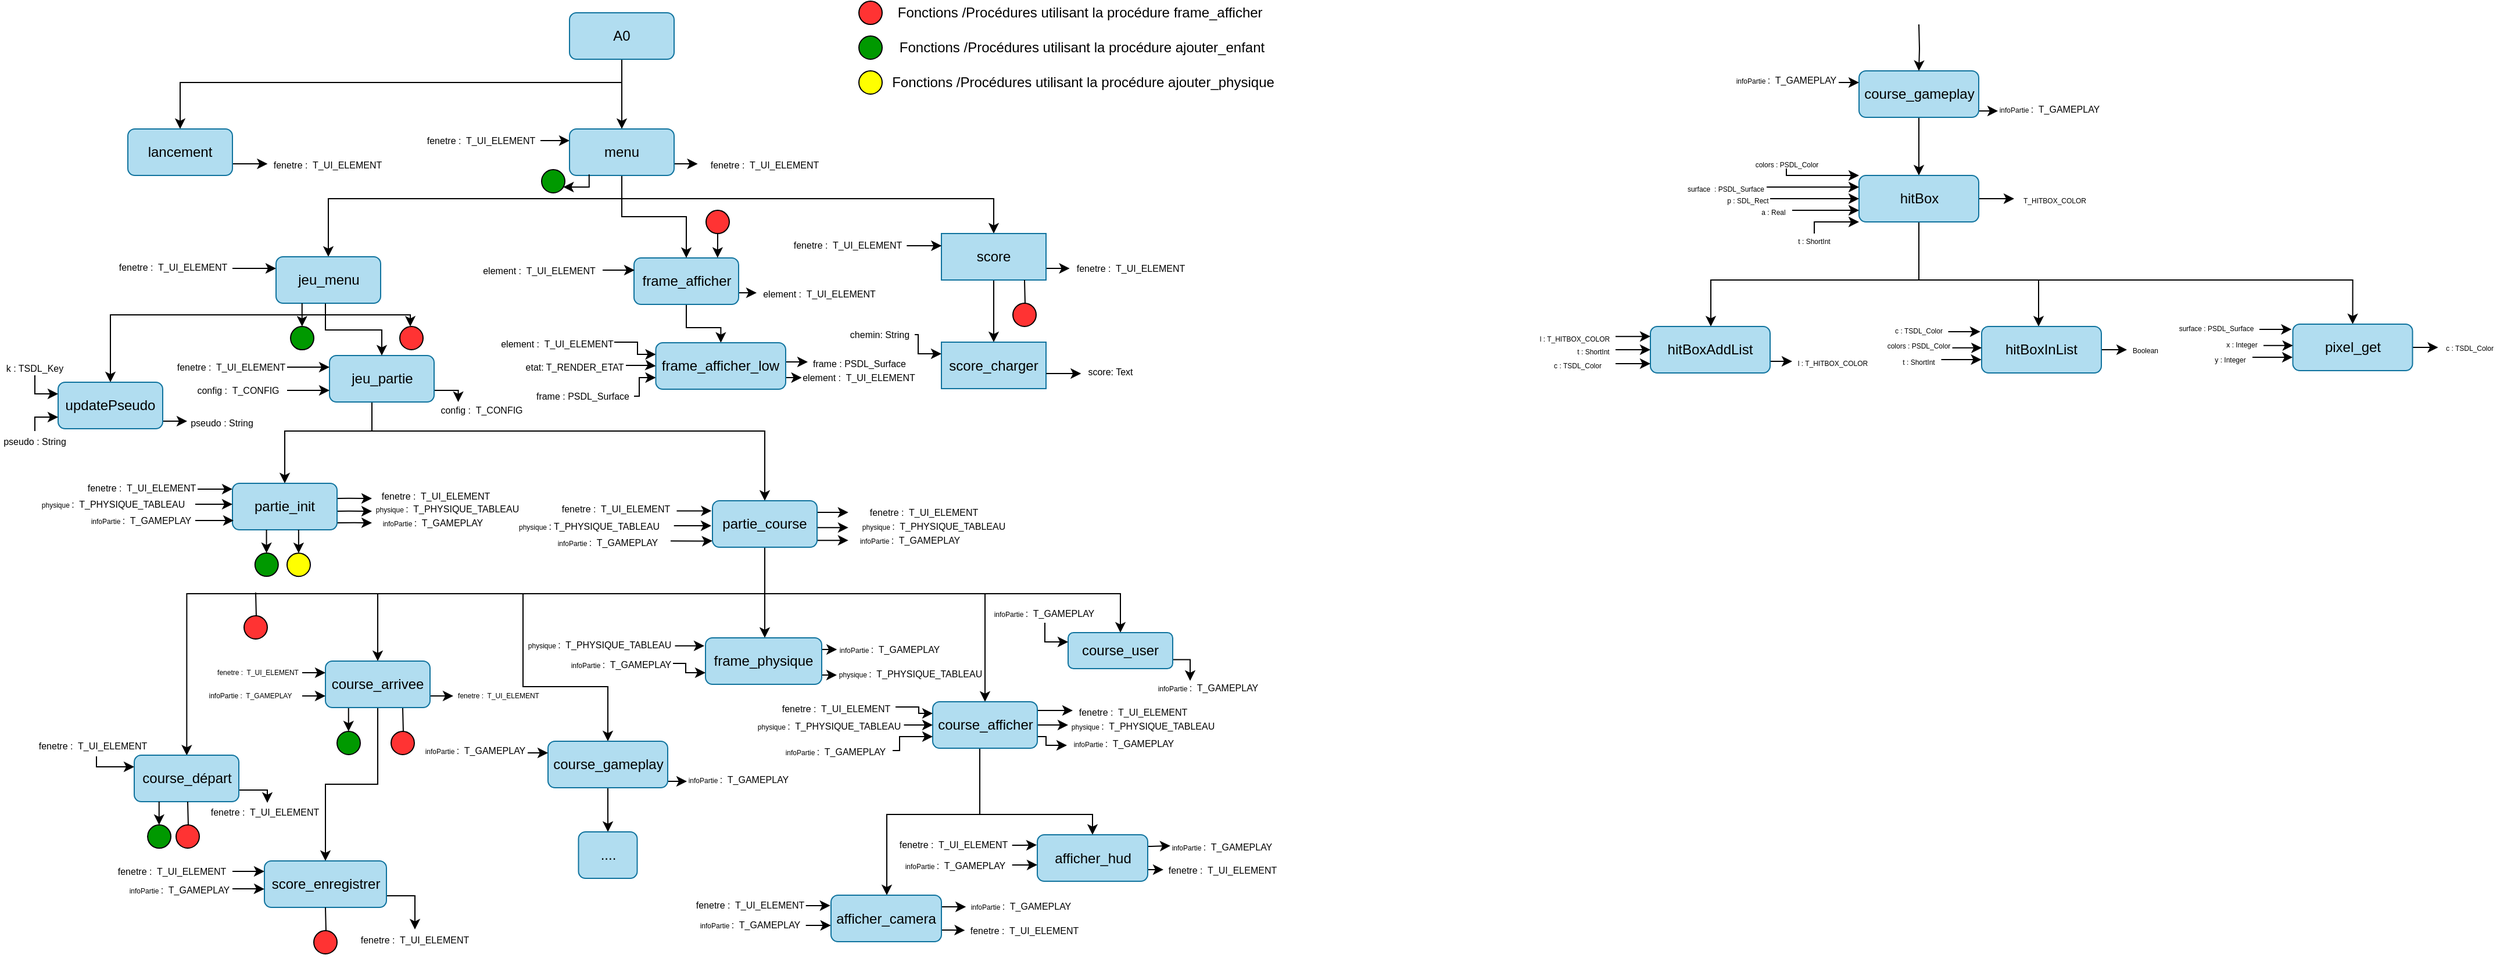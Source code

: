 <mxfile version="12.4.2" type="device" pages="1"><diagram id="upHWZhRXwztsW2EAIuwb" name="Page-1"><mxGraphModel dx="2747" dy="1247" grid="1" gridSize="10" guides="1" tooltips="1" connect="1" arrows="1" fold="1" page="1" pageScale="1" pageWidth="1100" pageHeight="850" math="0" shadow="0"><root><mxCell id="0"/><mxCell id="1" parent="0"/><mxCell id="X7CakGK6CPQu-f5qCoR4-3" value="" style="edgeStyle=orthogonalEdgeStyle;rounded=0;orthogonalLoop=1;jettySize=auto;html=1;" parent="1" source="X7CakGK6CPQu-f5qCoR4-1" target="X7CakGK6CPQu-f5qCoR4-2" edge="1"><mxGeometry relative="1" as="geometry"><Array as="points"><mxPoint x="535" y="80"/><mxPoint x="155" y="80"/></Array></mxGeometry></mxCell><mxCell id="X7CakGK6CPQu-f5qCoR4-5" value="" style="edgeStyle=orthogonalEdgeStyle;rounded=0;orthogonalLoop=1;jettySize=auto;html=1;" parent="1" source="X7CakGK6CPQu-f5qCoR4-1" target="X7CakGK6CPQu-f5qCoR4-4" edge="1"><mxGeometry relative="1" as="geometry"/></mxCell><mxCell id="X7CakGK6CPQu-f5qCoR4-1" value="A0" style="rounded=1;whiteSpace=wrap;html=1;fillColor=#b1ddf0;strokeColor=#10739e;" parent="1" vertex="1"><mxGeometry x="490" y="20" width="90" height="40" as="geometry"/></mxCell><mxCell id="Z3wolHrZyuytXT0rZXR_-2" value="" style="edgeStyle=orthogonalEdgeStyle;rounded=0;orthogonalLoop=1;jettySize=auto;html=1;" parent="1" source="g-Hjxt55lWyg_CL50zPr-19" target="Z3wolHrZyuytXT0rZXR_-1" edge="1"><mxGeometry relative="1" as="geometry"/></mxCell><mxCell id="Z3wolHrZyuytXT0rZXR_-63" style="edgeStyle=orthogonalEdgeStyle;rounded=0;orthogonalLoop=1;jettySize=auto;html=1;exitX=1;exitY=0.75;exitDx=0;exitDy=0;entryX=0;entryY=0.5;entryDx=0;entryDy=0;" parent="1" source="g-Hjxt55lWyg_CL50zPr-19" target="Z3wolHrZyuytXT0rZXR_-62" edge="1"><mxGeometry relative="1" as="geometry"/></mxCell><mxCell id="g-Hjxt55lWyg_CL50zPr-19" value="frame_afficher" style="rounded=1;whiteSpace=wrap;html=1;fillColor=#b1ddf0;strokeColor=#10739e;" parent="1" vertex="1"><mxGeometry x="545.5" y="231" width="90" height="40" as="geometry"/></mxCell><mxCell id="Z3wolHrZyuytXT0rZXR_-23" style="edgeStyle=orthogonalEdgeStyle;rounded=0;orthogonalLoop=1;jettySize=auto;html=1;exitX=1;exitY=0.75;exitDx=0;exitDy=0;" parent="1" source="Z3wolHrZyuytXT0rZXR_-1" edge="1"><mxGeometry relative="1" as="geometry"><mxPoint x="689.759" y="333.759" as="targetPoint"/></mxGeometry></mxCell><mxCell id="Z3wolHrZyuytXT0rZXR_-64" style="edgeStyle=orthogonalEdgeStyle;rounded=0;orthogonalLoop=1;jettySize=auto;html=1;exitX=1;exitY=0.5;exitDx=0;exitDy=0;entryX=0;entryY=0.5;entryDx=0;entryDy=0;" parent="1" source="Z3wolHrZyuytXT0rZXR_-1" target="Z3wolHrZyuytXT0rZXR_-35" edge="1"><mxGeometry relative="1" as="geometry"><Array as="points"><mxPoint x="676" y="320"/></Array></mxGeometry></mxCell><mxCell id="Z3wolHrZyuytXT0rZXR_-1" value="frame_afficher_low" style="rounded=1;whiteSpace=wrap;html=1;fillColor=#b1ddf0;strokeColor=#10739e;" parent="1" vertex="1"><mxGeometry x="564.25" y="304" width="111.75" height="40" as="geometry"/></mxCell><mxCell id="X7CakGK6CPQu-f5qCoR4-10" value="" style="edgeStyle=orthogonalEdgeStyle;rounded=0;orthogonalLoop=1;jettySize=auto;html=1;entryX=0.5;entryY=0;entryDx=0;entryDy=0;" parent="1" source="X7CakGK6CPQu-f5qCoR4-4" target="X7CakGK6CPQu-f5qCoR4-14" edge="1"><mxGeometry relative="1" as="geometry"><Array as="points"><mxPoint x="535" y="180"/><mxPoint x="283" y="180"/></Array><mxPoint x="247.833" y="227.5" as="targetPoint"/></mxGeometry></mxCell><mxCell id="X7CakGK6CPQu-f5qCoR4-12" value="" style="edgeStyle=orthogonalEdgeStyle;rounded=0;orthogonalLoop=1;jettySize=auto;html=1;" parent="1" source="X7CakGK6CPQu-f5qCoR4-4" target="X7CakGK6CPQu-f5qCoR4-11" edge="1"><mxGeometry relative="1" as="geometry"><Array as="points"><mxPoint x="535" y="180"/><mxPoint x="855" y="180"/></Array></mxGeometry></mxCell><mxCell id="X7CakGK6CPQu-f5qCoR4-78" style="edgeStyle=orthogonalEdgeStyle;rounded=0;orthogonalLoop=1;jettySize=auto;html=1;entryX=0;entryY=0.25;entryDx=0;entryDy=0;" parent="1" target="X7CakGK6CPQu-f5qCoR4-4" edge="1"><mxGeometry relative="1" as="geometry"><mxPoint x="460" y="130.19" as="targetPoint"/><mxPoint x="465" y="130" as="sourcePoint"/></mxGeometry></mxCell><mxCell id="g-Hjxt55lWyg_CL50zPr-26" value="" style="edgeStyle=orthogonalEdgeStyle;rounded=0;orthogonalLoop=1;jettySize=auto;html=1;entryX=0.5;entryY=0;entryDx=0;entryDy=0;" parent="1" source="X7CakGK6CPQu-f5qCoR4-4" target="g-Hjxt55lWyg_CL50zPr-19" edge="1"><mxGeometry relative="1" as="geometry"><mxPoint x="660" y="140" as="targetPoint"/></mxGeometry></mxCell><mxCell id="VvQaFl5F7nTGUJG6W1hp-8" style="edgeStyle=orthogonalEdgeStyle;rounded=0;orthogonalLoop=1;jettySize=auto;html=1;exitX=1;exitY=0.75;exitDx=0;exitDy=0;" parent="1" source="X7CakGK6CPQu-f5qCoR4-4" edge="1"><mxGeometry relative="1" as="geometry"><mxPoint x="600.286" y="150.143" as="targetPoint"/></mxGeometry></mxCell><mxCell id="X7CakGK6CPQu-f5qCoR4-4" value="menu" style="rounded=1;whiteSpace=wrap;html=1;fillColor=#b1ddf0;strokeColor=#10739e;" parent="1" vertex="1"><mxGeometry x="490" y="120" width="90" height="40" as="geometry"/></mxCell><mxCell id="g-Hjxt55lWyg_CL50zPr-4" value="" style="edgeStyle=orthogonalEdgeStyle;rounded=0;orthogonalLoop=1;jettySize=auto;html=1;" parent="1" source="X7CakGK6CPQu-f5qCoR4-11" target="LCaUG7QuQziI0L-oN5CJ-53" edge="1"><mxGeometry relative="1" as="geometry"><Array as="points"><mxPoint x="855" y="300"/><mxPoint x="855" y="300"/></Array></mxGeometry></mxCell><mxCell id="VvQaFl5F7nTGUJG6W1hp-13" style="edgeStyle=orthogonalEdgeStyle;rounded=0;orthogonalLoop=1;jettySize=auto;html=1;exitX=1;exitY=0.75;exitDx=0;exitDy=0;" parent="1" source="X7CakGK6CPQu-f5qCoR4-11" edge="1"><mxGeometry relative="1" as="geometry"><mxPoint x="920.286" y="239.857" as="targetPoint"/></mxGeometry></mxCell><mxCell id="X7CakGK6CPQu-f5qCoR4-11" value="score" style="rounded=1;whiteSpace=wrap;html=1;fillColor=#b1ddf0;strokeColor=#10739e;arcSize=0;" parent="1" vertex="1"><mxGeometry x="810" y="210" width="90" height="40" as="geometry"/></mxCell><mxCell id="LCaUG7QuQziI0L-oN5CJ-53" value="score_charger" style="rounded=1;whiteSpace=wrap;html=1;fillColor=#b1ddf0;strokeColor=#10739e;arcSize=0;" parent="1" vertex="1"><mxGeometry x="810" y="303.5" width="90" height="40" as="geometry"/></mxCell><mxCell id="X7CakGK6CPQu-f5qCoR4-19" value="" style="edgeStyle=orthogonalEdgeStyle;rounded=0;orthogonalLoop=1;jettySize=auto;html=1;" parent="1" source="X7CakGK6CPQu-f5qCoR4-16" target="X7CakGK6CPQu-f5qCoR4-18" edge="1"><mxGeometry relative="1" as="geometry"><Array as="points"><mxPoint x="320" y="380"/><mxPoint x="245" y="380"/></Array></mxGeometry></mxCell><mxCell id="szrrjE8Xcx4egp7Lrg8b-2" value="" style="edgeStyle=orthogonalEdgeStyle;rounded=0;orthogonalLoop=1;jettySize=auto;html=1;entryX=0.5;entryY=0;entryDx=0;entryDy=0;" parent="1" source="X7CakGK6CPQu-f5qCoR4-16" target="X7CakGK6CPQu-f5qCoR4-22" edge="1"><mxGeometry relative="1" as="geometry"><mxPoint x="618" y="450" as="targetPoint"/><Array as="points"><mxPoint x="320" y="380"/><mxPoint x="658" y="380"/></Array></mxGeometry></mxCell><mxCell id="6DvzmE2zix1NJ0JQYwly-9" style="edgeStyle=orthogonalEdgeStyle;rounded=0;orthogonalLoop=1;jettySize=auto;html=1;exitX=1;exitY=0.75;exitDx=0;exitDy=0;entryX=0.25;entryY=0;entryDx=0;entryDy=0;" edge="1" parent="1" source="X7CakGK6CPQu-f5qCoR4-16" target="VvQaFl5F7nTGUJG6W1hp-19"><mxGeometry relative="1" as="geometry"/></mxCell><mxCell id="X7CakGK6CPQu-f5qCoR4-16" value="&lt;div&gt;jeu_partie&lt;/div&gt;" style="rounded=1;whiteSpace=wrap;html=1;fillColor=#b1ddf0;strokeColor=#10739e;" parent="1" vertex="1"><mxGeometry x="283.5" y="315" width="90" height="40" as="geometry"/></mxCell><mxCell id="X7CakGK6CPQu-f5qCoR4-25" value="" style="edgeStyle=orthogonalEdgeStyle;rounded=0;orthogonalLoop=1;jettySize=auto;html=1;entryX=0.502;entryY=0.006;entryDx=0;entryDy=0;entryPerimeter=0;" parent="1" source="X7CakGK6CPQu-f5qCoR4-22" target="X7CakGK6CPQu-f5qCoR4-24" edge="1"><mxGeometry relative="1" as="geometry"><Array as="points"><mxPoint x="720" y="520"/><mxPoint x="161" y="520"/><mxPoint x="161" y="650"/></Array><mxPoint x="110" y="610" as="targetPoint"/></mxGeometry></mxCell><mxCell id="X7CakGK6CPQu-f5qCoR4-27" value="" style="edgeStyle=orthogonalEdgeStyle;rounded=0;orthogonalLoop=1;jettySize=auto;html=1;entryX=0.5;entryY=0;entryDx=0;entryDy=0;" parent="1" source="X7CakGK6CPQu-f5qCoR4-22" target="X7CakGK6CPQu-f5qCoR4-26" edge="1"><mxGeometry relative="1" as="geometry"><Array as="points"><mxPoint x="658" y="520"/><mxPoint x="325" y="520"/></Array><mxPoint x="325" y="560" as="targetPoint"/></mxGeometry></mxCell><mxCell id="X7CakGK6CPQu-f5qCoR4-29" value="" style="edgeStyle=orthogonalEdgeStyle;rounded=0;orthogonalLoop=1;jettySize=auto;html=1;entryX=0.5;entryY=0;entryDx=0;entryDy=0;exitX=0.5;exitY=1;exitDx=0;exitDy=0;" parent="1" source="X7CakGK6CPQu-f5qCoR4-22" target="X7CakGK6CPQu-f5qCoR4-28" edge="1"><mxGeometry relative="1" as="geometry"><Array as="points"><mxPoint x="658" y="520"/><mxPoint x="450" y="520"/><mxPoint x="450" y="600"/><mxPoint x="523" y="600"/></Array><mxPoint x="714.143" y="469" as="sourcePoint"/><mxPoint x="467" y="700" as="targetPoint"/></mxGeometry></mxCell><mxCell id="X7CakGK6CPQu-f5qCoR4-36" value="" style="edgeStyle=orthogonalEdgeStyle;rounded=0;orthogonalLoop=1;jettySize=auto;html=1;" parent="1" source="X7CakGK6CPQu-f5qCoR4-22" target="X7CakGK6CPQu-f5qCoR4-35" edge="1"><mxGeometry relative="1" as="geometry"><Array as="points"><mxPoint x="658" y="520"/><mxPoint x="964" y="520"/></Array></mxGeometry></mxCell><mxCell id="g-Hjxt55lWyg_CL50zPr-29" value="" style="edgeStyle=orthogonalEdgeStyle;rounded=0;orthogonalLoop=1;jettySize=auto;html=1;exitX=0.5;exitY=1;exitDx=0;exitDy=0;" parent="1" source="X7CakGK6CPQu-f5qCoR4-22" target="g-Hjxt55lWyg_CL50zPr-30" edge="1"><mxGeometry relative="1" as="geometry"><mxPoint x="615.333" y="500" as="sourcePoint"/><mxPoint x="620.333" y="620.667" as="targetPoint"/><Array as="points"><mxPoint x="658" y="490"/><mxPoint x="658" y="490"/></Array></mxGeometry></mxCell><mxCell id="TVWJoSRwgX48_2oBFPmV-5" value="" style="edgeStyle=orthogonalEdgeStyle;rounded=0;orthogonalLoop=1;jettySize=auto;html=1;entryX=0.5;entryY=0;entryDx=0;entryDy=0;" parent="1" source="X7CakGK6CPQu-f5qCoR4-22" target="X7CakGK6CPQu-f5qCoR4-37" edge="1"><mxGeometry relative="1" as="geometry"><Array as="points"><mxPoint x="658" y="520"/><mxPoint x="848" y="520"/></Array></mxGeometry></mxCell><mxCell id="TVWJoSRwgX48_2oBFPmV-11" style="edgeStyle=orthogonalEdgeStyle;rounded=0;orthogonalLoop=1;jettySize=auto;html=1;exitX=1;exitY=0.5;exitDx=0;exitDy=0;" parent="1" edge="1"><mxGeometry relative="1" as="geometry"><mxPoint x="729.935" y="463.065" as="targetPoint"/><mxPoint x="703" y="463.065" as="sourcePoint"/></mxGeometry></mxCell><mxCell id="TVWJoSRwgX48_2oBFPmV-12" style="edgeStyle=orthogonalEdgeStyle;rounded=0;orthogonalLoop=1;jettySize=auto;html=1;exitX=1;exitY=0.75;exitDx=0;exitDy=0;" parent="1" edge="1"><mxGeometry relative="1" as="geometry"><mxPoint x="729.935" y="474.065" as="targetPoint"/><mxPoint x="703" y="474.065" as="sourcePoint"/></mxGeometry></mxCell><mxCell id="TVWJoSRwgX48_2oBFPmV-13" style="edgeStyle=orthogonalEdgeStyle;rounded=0;orthogonalLoop=1;jettySize=auto;html=1;exitX=1;exitY=0.25;exitDx=0;exitDy=0;" parent="1" source="X7CakGK6CPQu-f5qCoR4-22" edge="1"><mxGeometry relative="1" as="geometry"><mxPoint x="729.935" y="450.065" as="targetPoint"/></mxGeometry></mxCell><mxCell id="X7CakGK6CPQu-f5qCoR4-22" value="partie_course" style="rounded=1;whiteSpace=wrap;html=1;fillColor=#b1ddf0;strokeColor=#10739e;" parent="1" vertex="1"><mxGeometry x="613" y="440" width="90" height="40" as="geometry"/></mxCell><mxCell id="X7CakGK6CPQu-f5qCoR4-41" value="" style="edgeStyle=orthogonalEdgeStyle;rounded=0;orthogonalLoop=1;jettySize=auto;html=1;" parent="1" source="X7CakGK6CPQu-f5qCoR4-37" target="X7CakGK6CPQu-f5qCoR4-40" edge="1"><mxGeometry relative="1" as="geometry"><Array as="points"><mxPoint x="843" y="710"/><mxPoint x="763" y="710"/></Array></mxGeometry></mxCell><mxCell id="X7CakGK6CPQu-f5qCoR4-44" value="" style="edgeStyle=orthogonalEdgeStyle;rounded=0;orthogonalLoop=1;jettySize=auto;html=1;entryX=0.5;entryY=0;entryDx=0;entryDy=0;" parent="1" source="X7CakGK6CPQu-f5qCoR4-37" target="g-Hjxt55lWyg_CL50zPr-140" edge="1"><mxGeometry relative="1" as="geometry"><Array as="points"><mxPoint x="843" y="710"/><mxPoint x="940" y="710"/></Array><mxPoint x="980" y="730" as="targetPoint"/></mxGeometry></mxCell><mxCell id="Z3wolHrZyuytXT0rZXR_-46" style="edgeStyle=orthogonalEdgeStyle;rounded=0;orthogonalLoop=1;jettySize=auto;html=1;exitX=1;exitY=0.25;exitDx=0;exitDy=0;entryX=0;entryY=0.5;entryDx=0;entryDy=0;" parent="1" source="X7CakGK6CPQu-f5qCoR4-37" target="g-Hjxt55lWyg_CL50zPr-196" edge="1"><mxGeometry relative="1" as="geometry"><Array as="points"><mxPoint x="893" y="621"/></Array></mxGeometry></mxCell><mxCell id="Z3wolHrZyuytXT0rZXR_-49" style="edgeStyle=orthogonalEdgeStyle;rounded=0;orthogonalLoop=1;jettySize=auto;html=1;exitX=1;exitY=0.5;exitDx=0;exitDy=0;entryX=0;entryY=0.5;entryDx=0;entryDy=0;" parent="1" source="X7CakGK6CPQu-f5qCoR4-37" target="Z3wolHrZyuytXT0rZXR_-48" edge="1"><mxGeometry relative="1" as="geometry"/></mxCell><mxCell id="Z3wolHrZyuytXT0rZXR_-53" style="edgeStyle=orthogonalEdgeStyle;rounded=0;orthogonalLoop=1;jettySize=auto;html=1;exitX=1;exitY=0.75;exitDx=0;exitDy=0;entryX=0;entryY=0.75;entryDx=0;entryDy=0;" parent="1" source="X7CakGK6CPQu-f5qCoR4-37" target="Z3wolHrZyuytXT0rZXR_-52" edge="1"><mxGeometry relative="1" as="geometry"><Array as="points"><mxPoint x="900" y="643"/><mxPoint x="900" y="650"/></Array></mxGeometry></mxCell><mxCell id="X7CakGK6CPQu-f5qCoR4-37" value="course_afficher" style="rounded=1;whiteSpace=wrap;html=1;fillColor=#b1ddf0;strokeColor=#10739e;" parent="1" vertex="1"><mxGeometry x="802.5" y="613" width="90" height="40" as="geometry"/></mxCell><mxCell id="g-Hjxt55lWyg_CL50zPr-138" style="edgeStyle=orthogonalEdgeStyle;rounded=0;orthogonalLoop=1;jettySize=auto;html=1;exitX=1;exitY=0.75;exitDx=0;exitDy=0;" parent="1" source="X7CakGK6CPQu-f5qCoR4-40" edge="1"><mxGeometry relative="1" as="geometry"><mxPoint x="830.238" y="809.69" as="targetPoint"/><Array as="points"><mxPoint x="820" y="810"/></Array></mxGeometry></mxCell><mxCell id="Z3wolHrZyuytXT0rZXR_-36" style="edgeStyle=orthogonalEdgeStyle;rounded=0;orthogonalLoop=1;jettySize=auto;html=1;exitX=1;exitY=0.25;exitDx=0;exitDy=0;" parent="1" source="X7CakGK6CPQu-f5qCoR4-40" edge="1"><mxGeometry relative="1" as="geometry"><mxPoint x="831.103" y="789.621" as="targetPoint"/></mxGeometry></mxCell><mxCell id="X7CakGK6CPQu-f5qCoR4-40" value="afficher_camera" style="rounded=1;whiteSpace=wrap;html=1;fillColor=#b1ddf0;strokeColor=#10739e;" parent="1" vertex="1"><mxGeometry x="715" y="779.5" width="95" height="40" as="geometry"/></mxCell><mxCell id="LCaUG7QuQziI0L-oN5CJ-35" style="edgeStyle=orthogonalEdgeStyle;rounded=0;orthogonalLoop=1;jettySize=auto;html=1;exitX=1;exitY=0.75;exitDx=0;exitDy=0;" parent="1" edge="1"><mxGeometry relative="1" as="geometry"><mxPoint x="1024" y="595" as="targetPoint"/><mxPoint x="1009.056" y="576.778" as="sourcePoint"/></mxGeometry></mxCell><mxCell id="X7CakGK6CPQu-f5qCoR4-35" value="course_user" style="rounded=1;whiteSpace=wrap;html=1;fillColor=#b1ddf0;strokeColor=#10739e;" parent="1" vertex="1"><mxGeometry x="919" y="553.5" width="90" height="31" as="geometry"/></mxCell><mxCell id="6DvzmE2zix1NJ0JQYwly-18" style="edgeStyle=orthogonalEdgeStyle;rounded=0;orthogonalLoop=1;jettySize=auto;html=1;exitX=1;exitY=0.75;exitDx=0;exitDy=0;entryX=0;entryY=0.75;entryDx=0;entryDy=0;" edge="1" parent="1" source="X7CakGK6CPQu-f5qCoR4-28" target="g-Hjxt55lWyg_CL50zPr-111"><mxGeometry relative="1" as="geometry"><Array as="points"><mxPoint x="570" y="682"/></Array></mxGeometry></mxCell><mxCell id="6DvzmE2zix1NJ0JQYwly-190" value="" style="edgeStyle=orthogonalEdgeStyle;rounded=0;orthogonalLoop=1;jettySize=auto;html=1;" edge="1" parent="1" source="X7CakGK6CPQu-f5qCoR4-28" target="6DvzmE2zix1NJ0JQYwly-189"><mxGeometry relative="1" as="geometry"/></mxCell><mxCell id="X7CakGK6CPQu-f5qCoR4-28" value="course_gameplay" style="rounded=1;whiteSpace=wrap;html=1;fillColor=#b1ddf0;strokeColor=#10739e;" parent="1" vertex="1"><mxGeometry x="471.5" y="647" width="103" height="40" as="geometry"/></mxCell><mxCell id="6DvzmE2zix1NJ0JQYwly-189" value="...." style="rounded=1;whiteSpace=wrap;html=1;fillColor=#b1ddf0;strokeColor=#10739e;" vertex="1" parent="1"><mxGeometry x="497.75" y="725" width="50.5" height="40" as="geometry"/></mxCell><mxCell id="LCaUG7QuQziI0L-oN5CJ-16" style="edgeStyle=orthogonalEdgeStyle;rounded=0;orthogonalLoop=1;jettySize=auto;html=1;exitX=1;exitY=0.75;exitDx=0;exitDy=0;" parent="1" source="X7CakGK6CPQu-f5qCoR4-26" edge="1"><mxGeometry relative="1" as="geometry"><mxPoint x="340" y="605" as="targetPoint"/></mxGeometry></mxCell><mxCell id="g-Hjxt55lWyg_CL50zPr-97" value="" style="edgeStyle=orthogonalEdgeStyle;rounded=0;orthogonalLoop=1;jettySize=auto;html=1;" parent="1" source="X7CakGK6CPQu-f5qCoR4-26" target="g-Hjxt55lWyg_CL50zPr-96" edge="1"><mxGeometry relative="1" as="geometry"/></mxCell><mxCell id="VvQaFl5F7nTGUJG6W1hp-34" style="edgeStyle=orthogonalEdgeStyle;rounded=0;orthogonalLoop=1;jettySize=auto;html=1;exitX=1;exitY=0.75;exitDx=0;exitDy=0;" parent="1" source="X7CakGK6CPQu-f5qCoR4-26" edge="1"><mxGeometry relative="1" as="geometry"><mxPoint x="390" y="608" as="targetPoint"/></mxGeometry></mxCell><mxCell id="X7CakGK6CPQu-f5qCoR4-26" value="course_arrivee" style="rounded=1;whiteSpace=wrap;html=1;fillColor=#b1ddf0;strokeColor=#10739e;" parent="1" vertex="1"><mxGeometry x="280" y="578" width="90" height="40" as="geometry"/></mxCell><mxCell id="k9gC3dEh4YZgx81aSIjO-23" style="edgeStyle=orthogonalEdgeStyle;rounded=0;orthogonalLoop=1;jettySize=auto;html=1;exitX=1;exitY=0.75;exitDx=0;exitDy=0;entryX=0.5;entryY=0;entryDx=0;entryDy=0;" parent="1" source="g-Hjxt55lWyg_CL50zPr-96" target="VvQaFl5F7nTGUJG6W1hp-28" edge="1"><mxGeometry relative="1" as="geometry"/></mxCell><mxCell id="g-Hjxt55lWyg_CL50zPr-96" value="score_enregistrer" style="rounded=1;whiteSpace=wrap;html=1;fillColor=#b1ddf0;strokeColor=#10739e;" parent="1" vertex="1"><mxGeometry x="227.5" y="750" width="105" height="40" as="geometry"/></mxCell><mxCell id="VvQaFl5F7nTGUJG6W1hp-30" style="edgeStyle=orthogonalEdgeStyle;rounded=0;orthogonalLoop=1;jettySize=auto;html=1;exitX=1;exitY=0.75;exitDx=0;exitDy=0;" parent="1" source="X7CakGK6CPQu-f5qCoR4-24" edge="1"><mxGeometry relative="1" as="geometry"><mxPoint x="230" y="700" as="targetPoint"/></mxGeometry></mxCell><mxCell id="X7CakGK6CPQu-f5qCoR4-24" value="course_départ" style="rounded=1;whiteSpace=wrap;html=1;fillColor=#b1ddf0;strokeColor=#10739e;" parent="1" vertex="1"><mxGeometry x="115.5" y="659" width="90" height="40" as="geometry"/></mxCell><mxCell id="g-Hjxt55lWyg_CL50zPr-55" style="edgeStyle=orthogonalEdgeStyle;rounded=0;orthogonalLoop=1;jettySize=auto;html=1;exitX=1;exitY=0.25;exitDx=0;exitDy=0;" parent="1" edge="1"><mxGeometry relative="1" as="geometry"><mxPoint x="320" y="438" as="targetPoint"/><mxPoint x="290.056" y="437.944" as="sourcePoint"/><Array as="points"><mxPoint x="300" y="438"/></Array></mxGeometry></mxCell><mxCell id="g-Hjxt55lWyg_CL50zPr-56" style="edgeStyle=orthogonalEdgeStyle;rounded=0;orthogonalLoop=1;jettySize=auto;html=1;exitX=1;exitY=0.5;exitDx=0;exitDy=0;" parent="1" edge="1"><mxGeometry relative="1" as="geometry"><mxPoint x="320" y="449" as="targetPoint"/><mxPoint x="290.056" y="448.944" as="sourcePoint"/><Array as="points"><mxPoint x="300" y="449"/></Array></mxGeometry></mxCell><mxCell id="g-Hjxt55lWyg_CL50zPr-57" style="edgeStyle=orthogonalEdgeStyle;rounded=0;orthogonalLoop=1;jettySize=auto;html=1;exitX=1;exitY=0.75;exitDx=0;exitDy=0;" parent="1" edge="1"><mxGeometry relative="1" as="geometry"><mxPoint x="320" y="459" as="targetPoint"/><mxPoint x="290.056" y="458.944" as="sourcePoint"/><Array as="points"><mxPoint x="305" y="459"/></Array></mxGeometry></mxCell><mxCell id="X7CakGK6CPQu-f5qCoR4-18" value="partie_init" style="rounded=1;whiteSpace=wrap;html=1;fillColor=#b1ddf0;strokeColor=#10739e;" parent="1" vertex="1"><mxGeometry x="200" y="425" width="90" height="40" as="geometry"/></mxCell><mxCell id="g-Hjxt55lWyg_CL50zPr-44" style="edgeStyle=orthogonalEdgeStyle;rounded=0;orthogonalLoop=1;jettySize=auto;html=1;entryX=0.5;entryY=0;entryDx=0;entryDy=0;" parent="1" source="X7CakGK6CPQu-f5qCoR4-14" target="X7CakGK6CPQu-f5qCoR4-16" edge="1"><mxGeometry relative="1" as="geometry"><Array as="points"><mxPoint x="280" y="293"/><mxPoint x="329" y="293"/></Array></mxGeometry></mxCell><mxCell id="6DvzmE2zix1NJ0JQYwly-3" style="edgeStyle=orthogonalEdgeStyle;rounded=0;orthogonalLoop=1;jettySize=auto;html=1;entryX=0.5;entryY=0;entryDx=0;entryDy=0;" edge="1" parent="1" source="X7CakGK6CPQu-f5qCoR4-14" target="6DvzmE2zix1NJ0JQYwly-4"><mxGeometry relative="1" as="geometry"><mxPoint x="80" y="310" as="targetPoint"/><Array as="points"><mxPoint x="280" y="280"/><mxPoint x="95" y="280"/></Array></mxGeometry></mxCell><mxCell id="X7CakGK6CPQu-f5qCoR4-14" value="jeu_menu" style="rounded=1;whiteSpace=wrap;html=1;fillColor=#b1ddf0;strokeColor=#10739e;" parent="1" vertex="1"><mxGeometry x="237.5" y="230" width="90" height="40" as="geometry"/></mxCell><mxCell id="X7CakGK6CPQu-f5qCoR4-63" style="edgeStyle=orthogonalEdgeStyle;rounded=0;orthogonalLoop=1;jettySize=auto;html=1;exitX=1;exitY=0.75;exitDx=0;exitDy=0;" parent="1" source="X7CakGK6CPQu-f5qCoR4-2" edge="1"><mxGeometry relative="1" as="geometry"><mxPoint x="230.2" y="150.2" as="targetPoint"/></mxGeometry></mxCell><mxCell id="X7CakGK6CPQu-f5qCoR4-2" value="lancement" style="rounded=1;whiteSpace=wrap;html=1;fillColor=#b1ddf0;strokeColor=#10739e;" parent="1" vertex="1"><mxGeometry x="110" y="120" width="90" height="40" as="geometry"/></mxCell><mxCell id="X7CakGK6CPQu-f5qCoR4-51" value="&lt;p style=&quot;line-height: 100%&quot;&gt;&lt;font style=&quot;font-size: 9px&quot;&gt;&lt;font style=&quot;font-size: 8px&quot;&gt;f&lt;/font&gt;&lt;font style=&quot;font-size: 8px&quot;&gt;enetre :&amp;nbsp; T_UI_ELEMENT&lt;/font&gt;&lt;/font&gt;&lt;/p&gt;" style="text;html=1;strokeColor=none;fillColor=none;align=center;verticalAlign=middle;whiteSpace=wrap;rounded=0;" parent="1" vertex="1"><mxGeometry x="232" y="144" width="100" height="11" as="geometry"/></mxCell><mxCell id="X7CakGK6CPQu-f5qCoR4-104" style="edgeStyle=orthogonalEdgeStyle;rounded=0;orthogonalLoop=1;jettySize=auto;html=1;entryX=0;entryY=0.25;entryDx=0;entryDy=0;" parent="1" target="X7CakGK6CPQu-f5qCoR4-16" edge="1"><mxGeometry relative="1" as="geometry"><mxPoint x="102.111" y="324.944" as="targetPoint"/><mxPoint x="247" y="325" as="sourcePoint"/></mxGeometry></mxCell><mxCell id="X7CakGK6CPQu-f5qCoR4-105" style="edgeStyle=orthogonalEdgeStyle;rounded=0;orthogonalLoop=1;jettySize=auto;html=1;entryX=0;entryY=0.75;entryDx=0;entryDy=0;" parent="1" target="X7CakGK6CPQu-f5qCoR4-16" edge="1"><mxGeometry relative="1" as="geometry"><mxPoint x="102.111" y="344.944" as="targetPoint"/><mxPoint x="247" y="345" as="sourcePoint"/></mxGeometry></mxCell><mxCell id="X7CakGK6CPQu-f5qCoR4-108" style="edgeStyle=orthogonalEdgeStyle;rounded=0;orthogonalLoop=1;jettySize=auto;html=1;entryX=0;entryY=0.25;entryDx=0;entryDy=0;" parent="1" edge="1"><mxGeometry relative="1" as="geometry"><mxPoint x="200.023" y="429.953" as="targetPoint"/><mxPoint x="170" y="430" as="sourcePoint"/><Array as="points"><mxPoint x="170" y="430"/><mxPoint x="170" y="430"/></Array></mxGeometry></mxCell><mxCell id="LCaUG7QuQziI0L-oN5CJ-37" style="edgeStyle=orthogonalEdgeStyle;rounded=0;orthogonalLoop=1;jettySize=auto;html=1;entryX=0;entryY=0.25;entryDx=0;entryDy=0;" parent="1" target="X7CakGK6CPQu-f5qCoR4-35" edge="1"><mxGeometry relative="1" as="geometry"><mxPoint x="918.619" y="564.405" as="targetPoint"/><mxPoint x="899" y="545" as="sourcePoint"/><Array as="points"><mxPoint x="919" y="561.5"/><mxPoint x="919" y="561.5"/></Array></mxGeometry></mxCell><mxCell id="g-Hjxt55lWyg_CL50zPr-24" value="&lt;p style=&quot;line-height: 100%&quot;&gt;&lt;font style=&quot;font-size: 9px&quot;&gt;&lt;font style=&quot;font-size: 8px&quot;&gt;f&lt;/font&gt;&lt;font style=&quot;font-size: 8px&quot;&gt;enetre :&amp;nbsp; T_UI_ELEMENT&lt;/font&gt;&lt;/font&gt;&lt;/p&gt;" style="text;html=1;strokeColor=none;fillColor=none;align=center;verticalAlign=middle;whiteSpace=wrap;rounded=0;" parent="1" vertex="1"><mxGeometry x="364" y="124" width="100" height="9" as="geometry"/></mxCell><mxCell id="g-Hjxt55lWyg_CL50zPr-27" value="&lt;p style=&quot;line-height: 100%&quot;&gt;&lt;font style=&quot;font-size: 9px&quot;&gt;&lt;font style=&quot;font-size: 8px&quot;&gt;element :&amp;nbsp; T_UI_ELEMENT&lt;/font&gt;&lt;/font&gt;&lt;/p&gt;" style="text;html=1;strokeColor=none;fillColor=none;align=center;verticalAlign=middle;whiteSpace=wrap;rounded=0;" parent="1" vertex="1"><mxGeometry x="410" y="234" width="108" height="13" as="geometry"/></mxCell><mxCell id="g-Hjxt55lWyg_CL50zPr-28" style="edgeStyle=orthogonalEdgeStyle;rounded=0;orthogonalLoop=1;jettySize=auto;html=1;" parent="1" edge="1"><mxGeometry relative="1" as="geometry"><mxPoint x="546" y="241.5" as="targetPoint"/><mxPoint x="518.5" y="241.5" as="sourcePoint"/></mxGeometry></mxCell><mxCell id="TVWJoSRwgX48_2oBFPmV-14" style="edgeStyle=orthogonalEdgeStyle;rounded=0;orthogonalLoop=1;jettySize=auto;html=1;exitX=1;exitY=0.75;exitDx=0;exitDy=0;entryX=0;entryY=0.5;entryDx=0;entryDy=0;" parent="1" edge="1"><mxGeometry relative="1" as="geometry"><mxPoint x="706.973" y="590.013" as="sourcePoint"/><mxPoint x="719.993" y="590.013" as="targetPoint"/></mxGeometry></mxCell><mxCell id="Z3wolHrZyuytXT0rZXR_-55" style="edgeStyle=orthogonalEdgeStyle;rounded=0;orthogonalLoop=1;jettySize=auto;html=1;exitX=1;exitY=0.25;exitDx=0;exitDy=0;" parent="1" source="g-Hjxt55lWyg_CL50zPr-30" edge="1"><mxGeometry relative="1" as="geometry"><mxPoint x="720.103" y="568.241" as="targetPoint"/></mxGeometry></mxCell><mxCell id="g-Hjxt55lWyg_CL50zPr-30" value="frame_physique" style="rounded=1;whiteSpace=wrap;html=1;fillColor=#b1ddf0;strokeColor=#10739e;" parent="1" vertex="1"><mxGeometry x="607" y="558" width="100" height="40" as="geometry"/></mxCell><mxCell id="g-Hjxt55lWyg_CL50zPr-38" style="edgeStyle=orthogonalEdgeStyle;rounded=0;orthogonalLoop=1;jettySize=auto;html=1;entryX=0;entryY=0.25;entryDx=0;entryDy=0;" parent="1" target="X7CakGK6CPQu-f5qCoR4-14" edge="1"><mxGeometry relative="1" as="geometry"><mxPoint x="119.833" y="239.833" as="targetPoint"/><Array as="points"><mxPoint x="210" y="240"/><mxPoint x="210" y="240"/></Array><mxPoint x="200" y="240" as="sourcePoint"/></mxGeometry></mxCell><mxCell id="g-Hjxt55lWyg_CL50zPr-39" value="&lt;p style=&quot;line-height: 100%&quot;&gt;&lt;font style=&quot;font-size: 9px&quot;&gt;&lt;font style=&quot;font-size: 8px&quot;&gt;f&lt;/font&gt;&lt;font style=&quot;font-size: 8px&quot;&gt;enetre :&amp;nbsp; T_UI_ELEMENT&lt;/font&gt;&lt;/font&gt;&lt;/p&gt;" style="text;html=1;strokeColor=none;fillColor=none;align=center;verticalAlign=middle;whiteSpace=wrap;rounded=0;" parent="1" vertex="1"><mxGeometry x="100" y="233" width="98" height="10" as="geometry"/></mxCell><mxCell id="g-Hjxt55lWyg_CL50zPr-40" value="&lt;p style=&quot;line-height: 100%&quot;&gt;&lt;font style=&quot;font-size: 8px&quot;&gt;&lt;font&gt;f&lt;/font&gt;&lt;font&gt;enetre :&amp;nbsp; T_UI_ELEMENT&lt;/font&gt;&lt;/font&gt;&lt;/p&gt;" style="text;html=1;strokeColor=none;fillColor=none;align=center;verticalAlign=middle;whiteSpace=wrap;rounded=0;" parent="1" vertex="1"><mxGeometry x="147" y="319" width="104" height="9" as="geometry"/></mxCell><mxCell id="g-Hjxt55lWyg_CL50zPr-43" value="&lt;p style=&quot;line-height: 100%&quot;&gt;&lt;font style=&quot;font-size: 8px&quot;&gt;config&lt;font style=&quot;font-size: 8px&quot;&gt; :&amp;nbsp; T_CONFIG&lt;/font&gt;&lt;/font&gt;&lt;/p&gt;" style="text;html=1;strokeColor=none;fillColor=none;align=center;verticalAlign=middle;whiteSpace=wrap;rounded=0;" parent="1" vertex="1"><mxGeometry x="163.5" y="336" width="81.5" height="15" as="geometry"/></mxCell><mxCell id="g-Hjxt55lWyg_CL50zPr-47" style="edgeStyle=orthogonalEdgeStyle;rounded=0;orthogonalLoop=1;jettySize=auto;html=1;" parent="1" edge="1"><mxGeometry relative="1" as="geometry"><mxPoint x="201" y="457" as="targetPoint"/><mxPoint x="168" y="457" as="sourcePoint"/><Array as="points"/></mxGeometry></mxCell><mxCell id="g-Hjxt55lWyg_CL50zPr-48" style="edgeStyle=orthogonalEdgeStyle;rounded=0;orthogonalLoop=1;jettySize=auto;html=1;entryX=0.011;entryY=0.627;entryDx=0;entryDy=0;entryPerimeter=0;" parent="1" edge="1"><mxGeometry relative="1" as="geometry"><mxPoint x="199.953" y="443.07" as="targetPoint"/><mxPoint x="168" y="443" as="sourcePoint"/><Array as="points"><mxPoint x="200" y="443"/><mxPoint x="200" y="443"/></Array></mxGeometry></mxCell><mxCell id="g-Hjxt55lWyg_CL50zPr-51" value="&lt;p style=&quot;line-height: 100%&quot;&gt;&lt;font style=&quot;font-size: 9px&quot;&gt;&lt;font style=&quot;font-size: 8px&quot;&gt;f&lt;/font&gt;&lt;font style=&quot;font-size: 8px&quot;&gt;enetre :&amp;nbsp; T_UI_ELEMENT&lt;/font&gt;&lt;/font&gt;&lt;/p&gt;" style="text;html=1;strokeColor=none;fillColor=none;align=center;verticalAlign=middle;whiteSpace=wrap;rounded=0;" parent="1" vertex="1"><mxGeometry x="73" y="420" width="98" height="15" as="geometry"/></mxCell><mxCell id="g-Hjxt55lWyg_CL50zPr-52" value="&lt;p style=&quot;line-height: 100%&quot;&gt;&lt;font style=&quot;font-size: 6px&quot;&gt;physique &lt;font style=&quot;font-size: 8px&quot;&gt;:&amp;nbsp; T_PHYSIQUE_TABLEAU&lt;/font&gt;&lt;/font&gt;&lt;/p&gt;" style="text;html=1;strokeColor=none;fillColor=none;align=center;verticalAlign=middle;whiteSpace=wrap;rounded=0;" parent="1" vertex="1"><mxGeometry x="34" y="437" width="127" height="10" as="geometry"/></mxCell><mxCell id="g-Hjxt55lWyg_CL50zPr-54" value="&lt;p style=&quot;line-height: 100%&quot;&gt;&lt;font style=&quot;font-size: 6px&quot;&gt;infoPartie &lt;font style=&quot;font-size: 8px&quot;&gt;:&amp;nbsp; T_GAMEPLAY&lt;/font&gt;&lt;/font&gt;&lt;/p&gt;" style="text;html=1;strokeColor=none;fillColor=none;align=center;verticalAlign=middle;whiteSpace=wrap;rounded=0;" parent="1" vertex="1"><mxGeometry x="64.5" y="451" width="113" height="10" as="geometry"/></mxCell><mxCell id="g-Hjxt55lWyg_CL50zPr-58" value="&lt;p style=&quot;line-height: 100%&quot;&gt;&lt;font style=&quot;font-size: 9px&quot;&gt;&lt;font style=&quot;font-size: 8px&quot;&gt;f&lt;/font&gt;&lt;font style=&quot;font-size: 8px&quot;&gt;enetre :&amp;nbsp; T_UI_ELEMENT&lt;/font&gt;&lt;/font&gt;&lt;/p&gt;" style="text;html=1;strokeColor=none;fillColor=none;align=center;verticalAlign=middle;whiteSpace=wrap;rounded=0;" parent="1" vertex="1"><mxGeometry x="321" y="428" width="108" height="13" as="geometry"/></mxCell><mxCell id="g-Hjxt55lWyg_CL50zPr-59" value="&lt;p style=&quot;line-height: 100%&quot;&gt;&lt;font style=&quot;font-size: 6px&quot;&gt;physique &lt;font style=&quot;font-size: 8px&quot;&gt;:&amp;nbsp; T_PHYSIQUE_TABLEAU&lt;/font&gt;&lt;/font&gt;&lt;/p&gt;" style="text;html=1;strokeColor=none;fillColor=none;align=center;verticalAlign=middle;whiteSpace=wrap;rounded=0;" parent="1" vertex="1"><mxGeometry x="320" y="441" width="130" height="10" as="geometry"/></mxCell><mxCell id="g-Hjxt55lWyg_CL50zPr-60" value="&lt;p style=&quot;line-height: 100%&quot;&gt;&lt;font style=&quot;font-size: 6px&quot;&gt;infoPartie &lt;font style=&quot;font-size: 8px&quot;&gt;:&amp;nbsp; T_GAMEPLAY&lt;/font&gt;&lt;/font&gt;&lt;/p&gt;" style="text;html=1;strokeColor=none;fillColor=none;align=center;verticalAlign=middle;whiteSpace=wrap;rounded=0;" parent="1" vertex="1"><mxGeometry x="325" y="453" width="95" height="9" as="geometry"/></mxCell><mxCell id="g-Hjxt55lWyg_CL50zPr-61" style="edgeStyle=orthogonalEdgeStyle;rounded=0;orthogonalLoop=1;jettySize=auto;html=1;entryX=0;entryY=0.25;entryDx=0;entryDy=0;" parent="1" edge="1"><mxGeometry relative="1" as="geometry"><mxPoint x="612.238" y="448.69" as="targetPoint"/><mxPoint x="582.238" y="448.69" as="sourcePoint"/><Array as="points"><mxPoint x="582" y="448.5"/><mxPoint x="582" y="448.5"/></Array></mxGeometry></mxCell><mxCell id="g-Hjxt55lWyg_CL50zPr-63" style="edgeStyle=orthogonalEdgeStyle;rounded=0;orthogonalLoop=1;jettySize=auto;html=1;entryX=0.011;entryY=0.627;entryDx=0;entryDy=0;entryPerimeter=0;" parent="1" edge="1"><mxGeometry relative="1" as="geometry"><mxPoint x="611.762" y="461.548" as="targetPoint"/><mxPoint x="579.857" y="461.548" as="sourcePoint"/><Array as="points"><mxPoint x="612" y="461.5"/><mxPoint x="612" y="461.5"/></Array></mxGeometry></mxCell><mxCell id="g-Hjxt55lWyg_CL50zPr-64" value="&lt;p style=&quot;line-height: 100%&quot;&gt;&lt;font style=&quot;font-size: 9px&quot;&gt;&lt;font style=&quot;font-size: 8px&quot;&gt;f&lt;/font&gt;&lt;font style=&quot;font-size: 8px&quot;&gt;enetre :&amp;nbsp; T_UI_ELEMENT&lt;/font&gt;&lt;/font&gt;&lt;/p&gt;" style="text;html=1;strokeColor=none;fillColor=none;align=center;verticalAlign=middle;whiteSpace=wrap;rounded=0;" parent="1" vertex="1"><mxGeometry x="480" y="441" width="100" height="10" as="geometry"/></mxCell><mxCell id="g-Hjxt55lWyg_CL50zPr-65" value="&lt;p style=&quot;line-height: 100%&quot;&gt;&lt;font style=&quot;font-size: 6px&quot;&gt;physique &lt;font style=&quot;font-size: 8px&quot;&gt;: T_PHYSIQUE_TABLEAU&lt;/font&gt;&lt;/font&gt;&lt;/p&gt;" style="text;html=1;strokeColor=none;fillColor=none;align=center;verticalAlign=middle;whiteSpace=wrap;rounded=0;" parent="1" vertex="1"><mxGeometry x="440" y="456" width="134" height="10" as="geometry"/></mxCell><mxCell id="g-Hjxt55lWyg_CL50zPr-66" value="&lt;p style=&quot;line-height: 100%&quot;&gt;&lt;font style=&quot;font-size: 6px&quot;&gt;infoPartie &lt;font style=&quot;font-size: 8px&quot;&gt;:&amp;nbsp; T_GAMEPLAY&lt;/font&gt;&lt;/font&gt;&lt;/p&gt;" style="text;html=1;strokeColor=none;fillColor=none;align=center;verticalAlign=middle;whiteSpace=wrap;rounded=0;" parent="1" vertex="1"><mxGeometry x="476" y="470" width="94" height="10" as="geometry"/></mxCell><mxCell id="g-Hjxt55lWyg_CL50zPr-93" value="&lt;p style=&quot;line-height: 100%&quot;&gt;&lt;font style=&quot;font-size: 6px&quot;&gt;&lt;font style=&quot;font-size: 8px&quot;&gt;f&lt;/font&gt;&lt;font style=&quot;font-size: 8px&quot;&gt;enetre :&amp;nbsp; T_UI_ELEMENT&lt;/font&gt;&lt;/font&gt;&lt;/p&gt;" style="text;html=1;strokeColor=none;fillColor=none;align=center;verticalAlign=middle;whiteSpace=wrap;rounded=0;" parent="1" vertex="1"><mxGeometry x="30" y="647" width="100" height="6" as="geometry"/></mxCell><mxCell id="g-Hjxt55lWyg_CL50zPr-98" value="&lt;p style=&quot;line-height: 100%&quot;&gt;&lt;font style=&quot;font-size: 9px&quot;&gt;&lt;font style=&quot;font-size: 8px&quot;&gt;f&lt;/font&gt;&lt;font style=&quot;font-size: 8px&quot;&gt;enetre :&amp;nbsp; T_UI_ELEMENT&lt;/font&gt;&lt;/font&gt;&lt;/p&gt;" style="text;html=1;strokeColor=none;fillColor=none;align=center;verticalAlign=middle;whiteSpace=wrap;rounded=0;" parent="1" vertex="1"><mxGeometry x="96" y="750" width="104" height="15" as="geometry"/></mxCell><mxCell id="g-Hjxt55lWyg_CL50zPr-99" style="edgeStyle=orthogonalEdgeStyle;rounded=0;orthogonalLoop=1;jettySize=auto;html=1;" parent="1" edge="1"><mxGeometry relative="1" as="geometry"><mxPoint x="227.5" y="774.19" as="targetPoint"/><mxPoint x="200" y="774" as="sourcePoint"/><Array as="points"><mxPoint x="220" y="774"/><mxPoint x="220" y="774"/></Array></mxGeometry></mxCell><mxCell id="g-Hjxt55lWyg_CL50zPr-100" value="&lt;p style=&quot;line-height: 100%&quot;&gt;&lt;font style=&quot;font-size: 6px&quot;&gt;infoPartie &lt;font style=&quot;font-size: 8px&quot;&gt;:&amp;nbsp; T_GAMEPLAY&lt;/font&gt;&lt;/font&gt;&lt;/p&gt;" style="text;html=1;strokeColor=none;fillColor=none;align=center;verticalAlign=middle;whiteSpace=wrap;rounded=0;" parent="1" vertex="1"><mxGeometry x="109.5" y="768.5" width="89" height="10" as="geometry"/></mxCell><mxCell id="g-Hjxt55lWyg_CL50zPr-101" style="edgeStyle=orthogonalEdgeStyle;rounded=0;orthogonalLoop=1;jettySize=auto;html=1;" parent="1" edge="1"><mxGeometry relative="1" as="geometry"><mxPoint x="227.5" y="759.19" as="targetPoint"/><mxPoint x="200" y="759" as="sourcePoint"/><Array as="points"/></mxGeometry></mxCell><mxCell id="k9gC3dEh4YZgx81aSIjO-9" style="edgeStyle=orthogonalEdgeStyle;rounded=0;orthogonalLoop=1;jettySize=auto;html=1;entryX=0;entryY=0.25;entryDx=0;entryDy=0;" parent="1" source="g-Hjxt55lWyg_CL50zPr-107" target="X7CakGK6CPQu-f5qCoR4-28" edge="1"><mxGeometry relative="1" as="geometry"><Array as="points"><mxPoint x="460" y="657"/><mxPoint x="460" y="657"/></Array></mxGeometry></mxCell><mxCell id="g-Hjxt55lWyg_CL50zPr-107" value="&lt;p style=&quot;line-height: 100%&quot;&gt;&lt;font style=&quot;font-size: 6px&quot;&gt;infoPartie &lt;font style=&quot;font-size: 8px&quot;&gt;:&amp;nbsp; T_GAMEPLAY&lt;/font&gt;&lt;/font&gt;&lt;/p&gt;" style="text;html=1;strokeColor=none;fillColor=none;align=center;verticalAlign=middle;whiteSpace=wrap;rounded=0;" parent="1" vertex="1"><mxGeometry x="364" y="649" width="90" height="10" as="geometry"/></mxCell><mxCell id="g-Hjxt55lWyg_CL50zPr-111" value="&lt;p style=&quot;line-height: 100%&quot;&gt;&lt;font style=&quot;font-size: 6px&quot;&gt;infoPartie &lt;font style=&quot;font-size: 8px&quot;&gt;:&amp;nbsp; T_GAMEPLAY&lt;/font&gt;&lt;/font&gt;&lt;/p&gt;" style="text;html=1;strokeColor=none;fillColor=none;align=center;verticalAlign=middle;whiteSpace=wrap;rounded=0;" parent="1" vertex="1"><mxGeometry x="591" y="674" width="89" height="10" as="geometry"/></mxCell><mxCell id="g-Hjxt55lWyg_CL50zPr-117" value="&lt;p style=&quot;line-height: 100%&quot;&gt;&lt;font style=&quot;font-size: 6px&quot;&gt;physique &lt;font style=&quot;font-size: 8px&quot;&gt;:&amp;nbsp; T_PHYSIQUE_TABLEAU&lt;/font&gt;&lt;/font&gt;&lt;/p&gt;" style="text;html=1;strokeColor=none;fillColor=none;align=center;verticalAlign=middle;whiteSpace=wrap;rounded=0;" parent="1" vertex="1"><mxGeometry x="451" y="558" width="130" height="10" as="geometry"/></mxCell><mxCell id="g-Hjxt55lWyg_CL50zPr-118" style="edgeStyle=orthogonalEdgeStyle;rounded=0;orthogonalLoop=1;jettySize=auto;html=1;entryX=-0.01;entryY=0.174;entryDx=0;entryDy=0;entryPerimeter=0;" parent="1" target="g-Hjxt55lWyg_CL50zPr-30" edge="1"><mxGeometry relative="1" as="geometry"><mxPoint x="596.929" y="564.929" as="targetPoint"/><mxPoint x="580.738" y="564.929" as="sourcePoint"/><Array as="points"/></mxGeometry></mxCell><mxCell id="g-Hjxt55lWyg_CL50zPr-120" value="&lt;p style=&quot;line-height: 100%&quot;&gt;&lt;font style=&quot;font-size: 6px&quot;&gt;physique &lt;font style=&quot;font-size: 8px&quot;&gt;:&amp;nbsp; T_PHYSIQUE_TABLEAU&lt;/font&gt;&lt;/font&gt;&lt;/p&gt;" style="text;html=1;strokeColor=none;fillColor=none;align=center;verticalAlign=middle;whiteSpace=wrap;rounded=0;" parent="1" vertex="1"><mxGeometry x="719" y="583" width="129" height="10" as="geometry"/></mxCell><mxCell id="Z3wolHrZyuytXT0rZXR_-42" style="edgeStyle=orthogonalEdgeStyle;rounded=0;orthogonalLoop=1;jettySize=auto;html=1;entryX=0;entryY=0.25;entryDx=0;entryDy=0;" parent="1" source="g-Hjxt55lWyg_CL50zPr-124" target="X7CakGK6CPQu-f5qCoR4-37" edge="1"><mxGeometry relative="1" as="geometry"/></mxCell><mxCell id="g-Hjxt55lWyg_CL50zPr-124" value="&lt;p style=&quot;line-height: 100%&quot;&gt;&lt;font style=&quot;font-size: 6px&quot;&gt;&lt;font style=&quot;font-size: 8px&quot;&gt;f&lt;/font&gt;&lt;font style=&quot;font-size: 8px&quot;&gt;enetre :&amp;nbsp; T_UI_ELEMENT&lt;/font&gt;&lt;/font&gt;&lt;/p&gt;" style="text;html=1;strokeColor=none;fillColor=none;align=center;verticalAlign=middle;whiteSpace=wrap;rounded=0;" parent="1" vertex="1"><mxGeometry x="667.5" y="610" width="103" height="15" as="geometry"/></mxCell><mxCell id="Z3wolHrZyuytXT0rZXR_-40" style="edgeStyle=orthogonalEdgeStyle;rounded=0;orthogonalLoop=1;jettySize=auto;html=1;exitX=1;exitY=0.5;exitDx=0;exitDy=0;entryX=0;entryY=0.75;entryDx=0;entryDy=0;" parent="1" source="g-Hjxt55lWyg_CL50zPr-125" target="X7CakGK6CPQu-f5qCoR4-37" edge="1"><mxGeometry relative="1" as="geometry"><Array as="points"><mxPoint x="774" y="643"/></Array></mxGeometry></mxCell><mxCell id="g-Hjxt55lWyg_CL50zPr-125" value="&lt;p style=&quot;line-height: 100%&quot;&gt;&lt;font style=&quot;font-size: 6px&quot;&gt;infoPartie &lt;font style=&quot;font-size: 8px&quot;&gt;:&amp;nbsp; T_GAMEPLAY&lt;/font&gt;&lt;/font&gt;&lt;/p&gt;" style="text;html=1;strokeColor=none;fillColor=none;align=center;verticalAlign=middle;whiteSpace=wrap;rounded=0;" parent="1" vertex="1"><mxGeometry x="670" y="650" width="98" height="10" as="geometry"/></mxCell><mxCell id="g-Hjxt55lWyg_CL50zPr-129" style="edgeStyle=orthogonalEdgeStyle;rounded=0;orthogonalLoop=1;jettySize=auto;html=1;entryX=0;entryY=0.25;entryDx=0;entryDy=0;" parent="1" edge="1"><mxGeometry relative="1" as="geometry"><mxPoint x="714.381" y="788.405" as="targetPoint"/><mxPoint x="693.333" y="788.5" as="sourcePoint"/><Array as="points"><mxPoint x="704" y="788"/></Array></mxGeometry></mxCell><mxCell id="g-Hjxt55lWyg_CL50zPr-130" value="&lt;p style=&quot;line-height: 100%&quot;&gt;&lt;font style=&quot;font-size: 6px&quot;&gt;&lt;font style=&quot;font-size: 8px&quot;&gt;f&lt;/font&gt;&lt;font style=&quot;font-size: 8px&quot;&gt;enetre :&amp;nbsp; T_UI_ELEMENT&lt;/font&gt;&lt;/font&gt;&lt;/p&gt;" style="text;html=1;strokeColor=none;fillColor=none;align=center;verticalAlign=middle;whiteSpace=wrap;rounded=0;" parent="1" vertex="1"><mxGeometry x="593" y="779" width="105" height="15" as="geometry"/></mxCell><mxCell id="g-Hjxt55lWyg_CL50zPr-131" value="&lt;p style=&quot;line-height: 100%&quot;&gt;&lt;font style=&quot;font-size: 6px&quot;&gt;infoPartie &lt;font style=&quot;font-size: 8px&quot;&gt;:&amp;nbsp; T_GAMEPLAY&lt;/font&gt;&lt;/font&gt;&lt;/p&gt;" style="text;html=1;strokeColor=none;fillColor=none;align=center;verticalAlign=middle;whiteSpace=wrap;rounded=0;" parent="1" vertex="1"><mxGeometry x="601" y="799" width="89" height="10" as="geometry"/></mxCell><mxCell id="g-Hjxt55lWyg_CL50zPr-132" style="edgeStyle=orthogonalEdgeStyle;rounded=0;orthogonalLoop=1;jettySize=auto;html=1;entryX=0;entryY=0.25;entryDx=0;entryDy=0;" parent="1" edge="1"><mxGeometry relative="1" as="geometry"><mxPoint x="714.857" y="805.548" as="targetPoint"/><mxPoint x="693.333" y="805.5" as="sourcePoint"/><Array as="points"><mxPoint x="704" y="806"/></Array></mxGeometry></mxCell><mxCell id="g-Hjxt55lWyg_CL50zPr-133" value="&lt;p style=&quot;line-height: 100%&quot;&gt;&lt;font style=&quot;font-size: 6px&quot;&gt;&lt;font style=&quot;font-size: 8px&quot;&gt;f&lt;/font&gt;&lt;font style=&quot;font-size: 8px&quot;&gt;enetre :&amp;nbsp; T_UI_ELEMENT&lt;/font&gt;&lt;/font&gt;&lt;/p&gt;" style="text;html=1;strokeColor=none;fillColor=none;align=center;verticalAlign=middle;whiteSpace=wrap;rounded=0;" parent="1" vertex="1"><mxGeometry x="827" y="801" width="109" height="15" as="geometry"/></mxCell><mxCell id="g-Hjxt55lWyg_CL50zPr-147" style="edgeStyle=orthogonalEdgeStyle;rounded=0;orthogonalLoop=1;jettySize=auto;html=1;exitX=1;exitY=0.75;exitDx=0;exitDy=0;" parent="1" source="g-Hjxt55lWyg_CL50zPr-140" edge="1"><mxGeometry relative="1" as="geometry"><mxPoint x="1001.238" y="757.333" as="targetPoint"/><Array as="points"><mxPoint x="1001" y="757"/><mxPoint x="1001" y="757"/></Array></mxGeometry></mxCell><mxCell id="k9gC3dEh4YZgx81aSIjO-24" style="edgeStyle=orthogonalEdgeStyle;rounded=0;orthogonalLoop=1;jettySize=auto;html=1;exitX=1;exitY=0.25;exitDx=0;exitDy=0;entryX=0;entryY=0.5;entryDx=0;entryDy=0;" parent="1" source="g-Hjxt55lWyg_CL50zPr-140" target="Z3wolHrZyuytXT0rZXR_-39" edge="1"><mxGeometry relative="1" as="geometry"><Array as="points"><mxPoint x="990" y="738"/></Array></mxGeometry></mxCell><mxCell id="g-Hjxt55lWyg_CL50zPr-140" value="afficher_hud" style="rounded=1;whiteSpace=wrap;html=1;fillColor=#b1ddf0;strokeColor=#10739e;" parent="1" vertex="1"><mxGeometry x="892.5" y="727.5" width="95" height="40" as="geometry"/></mxCell><mxCell id="g-Hjxt55lWyg_CL50zPr-141" style="edgeStyle=orthogonalEdgeStyle;rounded=0;orthogonalLoop=1;jettySize=auto;html=1;entryX=0;entryY=0.25;entryDx=0;entryDy=0;" parent="1" edge="1"><mxGeometry relative="1" as="geometry"><mxPoint x="892.024" y="736.262" as="targetPoint"/><mxPoint x="870.833" y="736.5" as="sourcePoint"/><Array as="points"><mxPoint x="881" y="736"/></Array></mxGeometry></mxCell><mxCell id="g-Hjxt55lWyg_CL50zPr-142" value="&lt;p style=&quot;line-height: 100%&quot;&gt;&lt;font style=&quot;font-size: 6px&quot;&gt;&lt;font style=&quot;font-size: 8px&quot;&gt;f&lt;/font&gt;&lt;font style=&quot;font-size: 8px&quot;&gt;enetre :&amp;nbsp; T_UI_ELEMENT&lt;/font&gt;&lt;/font&gt;&lt;/p&gt;" style="text;html=1;strokeColor=none;fillColor=none;align=center;verticalAlign=middle;whiteSpace=wrap;rounded=0;" parent="1" vertex="1"><mxGeometry x="771" y="727" width="99" height="15" as="geometry"/></mxCell><mxCell id="g-Hjxt55lWyg_CL50zPr-143" value="&lt;p style=&quot;line-height: 100%&quot;&gt;&lt;font style=&quot;font-size: 6px&quot;&gt;infoPartie &lt;font style=&quot;font-size: 8px&quot;&gt;:&amp;nbsp; T_GAMEPLAY&lt;/font&gt;&lt;/font&gt;&lt;/p&gt;" style="text;html=1;strokeColor=none;fillColor=none;align=center;verticalAlign=middle;whiteSpace=wrap;rounded=0;" parent="1" vertex="1"><mxGeometry x="776" y="748" width="92" height="10" as="geometry"/></mxCell><mxCell id="g-Hjxt55lWyg_CL50zPr-144" style="edgeStyle=orthogonalEdgeStyle;rounded=0;orthogonalLoop=1;jettySize=auto;html=1;entryX=0;entryY=0.25;entryDx=0;entryDy=0;" parent="1" edge="1"><mxGeometry relative="1" as="geometry"><mxPoint x="892.5" y="753.405" as="targetPoint"/><mxPoint x="870.833" y="753.5" as="sourcePoint"/><Array as="points"><mxPoint x="882" y="753"/></Array></mxGeometry></mxCell><mxCell id="g-Hjxt55lWyg_CL50zPr-145" value="&lt;p style=&quot;line-height: 100%&quot;&gt;&lt;font style=&quot;font-size: 6px&quot;&gt;&lt;font style=&quot;font-size: 8px&quot;&gt;f&lt;/font&gt;&lt;font style=&quot;font-size: 8px&quot;&gt;enetre :&amp;nbsp; T_UI_ELEMENT&lt;/font&gt;&lt;/font&gt;&lt;/p&gt;" style="text;html=1;strokeColor=none;fillColor=none;align=center;verticalAlign=middle;whiteSpace=wrap;rounded=0;" parent="1" vertex="1"><mxGeometry x="1003" y="749" width="98" height="15" as="geometry"/></mxCell><mxCell id="g-Hjxt55lWyg_CL50zPr-148" value="&lt;p style=&quot;line-height: 100%&quot;&gt;&lt;font style=&quot;font-size: 6px&quot;&gt;infoPartie &lt;font style=&quot;font-size: 8px&quot;&gt;:&amp;nbsp; T_GAMEPLAY&lt;/font&gt;&lt;/font&gt;&lt;/p&gt;" style="text;html=1;strokeColor=none;fillColor=none;align=center;verticalAlign=middle;whiteSpace=wrap;rounded=0;" parent="1" vertex="1"><mxGeometry x="982.833" y="594.5" width="113" height="10" as="geometry"/></mxCell><mxCell id="g-Hjxt55lWyg_CL50zPr-150" value="&lt;p style=&quot;line-height: 100%&quot;&gt;&lt;font style=&quot;font-size: 6px&quot;&gt;infoPartie &lt;font style=&quot;font-size: 8px&quot;&gt;:&amp;nbsp; T_GAMEPLAY&lt;/font&gt;&lt;/font&gt;&lt;/p&gt;" style="text;html=1;strokeColor=none;fillColor=none;align=center;verticalAlign=middle;whiteSpace=wrap;rounded=0;" parent="1" vertex="1"><mxGeometry x="852" y="531" width="93" height="10" as="geometry"/></mxCell><mxCell id="g-Hjxt55lWyg_CL50zPr-168" value="" style="edgeStyle=orthogonalEdgeStyle;rounded=0;orthogonalLoop=1;jettySize=auto;html=1;" parent="1" target="g-Hjxt55lWyg_CL50zPr-169" edge="1"><mxGeometry relative="1" as="geometry"><mxPoint x="280" y="790" as="sourcePoint"/></mxGeometry></mxCell><mxCell id="g-Hjxt55lWyg_CL50zPr-169" value="" style="ellipse;whiteSpace=wrap;html=1;aspect=fixed;fillColor=#FF3333;" parent="1" vertex="1"><mxGeometry x="270" y="810" width="20" height="20" as="geometry"/></mxCell><mxCell id="g-Hjxt55lWyg_CL50zPr-172" value="" style="edgeStyle=orthogonalEdgeStyle;rounded=0;orthogonalLoop=1;jettySize=auto;html=1;" parent="1" target="g-Hjxt55lWyg_CL50zPr-173" edge="1"><mxGeometry relative="1" as="geometry"><mxPoint x="161.5" y="699" as="sourcePoint"/></mxGeometry></mxCell><mxCell id="g-Hjxt55lWyg_CL50zPr-173" value="" style="ellipse;whiteSpace=wrap;html=1;aspect=fixed;fillColor=#FF3333;" parent="1" vertex="1"><mxGeometry x="151.5" y="719" width="20" height="20" as="geometry"/></mxCell><mxCell id="g-Hjxt55lWyg_CL50zPr-175" value="" style="edgeStyle=orthogonalEdgeStyle;rounded=0;orthogonalLoop=1;jettySize=auto;html=1;" parent="1" target="g-Hjxt55lWyg_CL50zPr-176" edge="1"><mxGeometry relative="1" as="geometry"><mxPoint x="346.5" y="618.5" as="sourcePoint"/></mxGeometry></mxCell><mxCell id="g-Hjxt55lWyg_CL50zPr-176" value="" style="ellipse;whiteSpace=wrap;html=1;aspect=fixed;fillColor=#FF3333;" parent="1" vertex="1"><mxGeometry x="336.5" y="638.5" width="20" height="20" as="geometry"/></mxCell><mxCell id="g-Hjxt55lWyg_CL50zPr-177" value="" style="edgeStyle=orthogonalEdgeStyle;rounded=0;orthogonalLoop=1;jettySize=auto;html=1;" parent="1" target="g-Hjxt55lWyg_CL50zPr-178" edge="1"><mxGeometry relative="1" as="geometry"><mxPoint x="220" y="519" as="sourcePoint"/></mxGeometry></mxCell><mxCell id="g-Hjxt55lWyg_CL50zPr-178" value="" style="ellipse;whiteSpace=wrap;html=1;aspect=fixed;fillColor=#FF3333;" parent="1" vertex="1"><mxGeometry x="210" y="539" width="20" height="20" as="geometry"/></mxCell><mxCell id="g-Hjxt55lWyg_CL50zPr-179" value="" style="edgeStyle=orthogonalEdgeStyle;rounded=0;orthogonalLoop=1;jettySize=auto;html=1;exitX=0.472;exitY=1.006;exitDx=0;exitDy=0;exitPerimeter=0;" parent="1" target="g-Hjxt55lWyg_CL50zPr-180" edge="1" source="X7CakGK6CPQu-f5qCoR4-14"><mxGeometry relative="1" as="geometry"><mxPoint x="280" y="270" as="sourcePoint"/><Array as="points"><mxPoint x="280" y="280"/><mxPoint x="353" y="280"/></Array></mxGeometry></mxCell><mxCell id="g-Hjxt55lWyg_CL50zPr-180" value="" style="ellipse;whiteSpace=wrap;html=1;aspect=fixed;fillColor=#FF3333;" parent="1" vertex="1"><mxGeometry x="344" y="290" width="20" height="20" as="geometry"/></mxCell><mxCell id="g-Hjxt55lWyg_CL50zPr-192" value="" style="edgeStyle=orthogonalEdgeStyle;rounded=0;orthogonalLoop=1;jettySize=auto;html=1;entryX=0.799;entryY=-0.004;entryDx=0;entryDy=0;entryPerimeter=0;" parent="1" source="g-Hjxt55lWyg_CL50zPr-190" target="g-Hjxt55lWyg_CL50zPr-19" edge="1"><mxGeometry relative="1" as="geometry"><mxPoint x="617.5" y="149.535" as="sourcePoint"/><mxPoint x="617.5" y="229.535" as="targetPoint"/><Array as="points"><mxPoint x="618" y="211"/></Array></mxGeometry></mxCell><mxCell id="g-Hjxt55lWyg_CL50zPr-190" value="" style="ellipse;whiteSpace=wrap;html=1;aspect=fixed;fillColor=#FF3333;" parent="1" vertex="1"><mxGeometry x="607.5" y="190.035" width="20" height="20" as="geometry"/></mxCell><mxCell id="g-Hjxt55lWyg_CL50zPr-196" value="&lt;p style=&quot;line-height: 100%&quot;&gt;&lt;font style=&quot;font-size: 6px&quot;&gt;&lt;font style=&quot;font-size: 8px&quot;&gt;f&lt;/font&gt;&lt;font style=&quot;font-size: 8px&quot;&gt;enetre :&amp;nbsp; T_UI_ELEMENT&lt;/font&gt;&lt;/font&gt;&lt;/p&gt;" style="text;html=1;strokeColor=none;fillColor=none;align=center;verticalAlign=middle;whiteSpace=wrap;rounded=0;" parent="1" vertex="1"><mxGeometry x="923" y="613" width="104" height="15" as="geometry"/></mxCell><mxCell id="g-Hjxt55lWyg_CL50zPr-197" style="edgeStyle=orthogonalEdgeStyle;rounded=0;orthogonalLoop=1;jettySize=auto;html=1;entryX=0;entryY=0.25;entryDx=0;entryDy=0;" parent="1" edge="1"><mxGeometry relative="1" as="geometry"><mxPoint x="810.167" y="220.5" as="targetPoint"/><mxPoint x="780.167" y="220.5" as="sourcePoint"/><Array as="points"><mxPoint x="780" y="220"/><mxPoint x="780" y="220"/></Array></mxGeometry></mxCell><mxCell id="g-Hjxt55lWyg_CL50zPr-198" value="&lt;p style=&quot;line-height: 100%&quot;&gt;&lt;font style=&quot;font-size: 9px&quot;&gt;&lt;font style=&quot;font-size: 8px&quot;&gt;f&lt;/font&gt;&lt;font style=&quot;font-size: 8px&quot;&gt;enetre :&amp;nbsp; T_UI_ELEMENT&lt;/font&gt;&lt;/font&gt;&lt;/p&gt;" style="text;html=1;strokeColor=none;fillColor=none;align=center;verticalAlign=middle;whiteSpace=wrap;rounded=0;" parent="1" vertex="1"><mxGeometry x="680" y="211" width="99" height="15" as="geometry"/></mxCell><mxCell id="g-Hjxt55lWyg_CL50zPr-206" style="edgeStyle=orthogonalEdgeStyle;rounded=0;orthogonalLoop=1;jettySize=auto;html=1;exitX=1;exitY=0.25;exitDx=0;exitDy=0;" parent="1" edge="1"><mxGeometry relative="1" as="geometry"><mxPoint x="930.167" y="330.5" as="targetPoint"/><mxPoint x="900.167" y="330.5" as="sourcePoint"/><Array as="points"><mxPoint x="910" y="330.5"/></Array></mxGeometry></mxCell><mxCell id="g-Hjxt55lWyg_CL50zPr-207" value="&lt;font style=&quot;font-size: 8px&quot;&gt;score: Text&lt;br&gt;&lt;/font&gt;" style="text;html=1;strokeColor=none;fillColor=none;align=center;verticalAlign=middle;whiteSpace=wrap;rounded=0;" parent="1" vertex="1"><mxGeometry x="931.5" y="320" width="47" height="15" as="geometry"/></mxCell><mxCell id="Z3wolHrZyuytXT0rZXR_-27" style="edgeStyle=orthogonalEdgeStyle;rounded=0;orthogonalLoop=1;jettySize=auto;html=1;entryX=0;entryY=0.25;entryDx=0;entryDy=0;" parent="1" source="g-Hjxt55lWyg_CL50zPr-209" target="LCaUG7QuQziI0L-oN5CJ-53" edge="1"><mxGeometry relative="1" as="geometry"><Array as="points"><mxPoint x="790" y="297"/><mxPoint x="790" y="314"/></Array></mxGeometry></mxCell><mxCell id="g-Hjxt55lWyg_CL50zPr-209" value="&lt;font style=&quot;font-size: 8px&quot;&gt;chemin: String&lt;/font&gt;" style="text;html=1;strokeColor=none;fillColor=none;align=center;verticalAlign=middle;whiteSpace=wrap;rounded=0;" parent="1" vertex="1"><mxGeometry x="727" y="288.5" width="60" height="15" as="geometry"/></mxCell><mxCell id="g-Hjxt55lWyg_CL50zPr-210" value="" style="edgeStyle=orthogonalEdgeStyle;rounded=0;orthogonalLoop=1;jettySize=auto;html=1;" parent="1" target="g-Hjxt55lWyg_CL50zPr-211" edge="1"><mxGeometry relative="1" as="geometry"><mxPoint x="881.5" y="250" as="sourcePoint"/></mxGeometry></mxCell><mxCell id="g-Hjxt55lWyg_CL50zPr-211" value="" style="ellipse;whiteSpace=wrap;html=1;aspect=fixed;fillColor=#FF3333;" parent="1" vertex="1"><mxGeometry x="871.5" y="270" width="20" height="20" as="geometry"/></mxCell><mxCell id="VvQaFl5F7nTGUJG6W1hp-7" style="edgeStyle=orthogonalEdgeStyle;rounded=0;orthogonalLoop=1;jettySize=auto;html=1;entryX=0.011;entryY=0.863;entryDx=0;entryDy=0;entryPerimeter=0;" parent="1" edge="1"><mxGeometry relative="1" as="geometry"><mxPoint x="612.981" y="474.534" as="targetPoint"/><mxPoint x="577" y="474.667" as="sourcePoint"/><Array as="points"><mxPoint x="609" y="475"/></Array></mxGeometry></mxCell><mxCell id="VvQaFl5F7nTGUJG6W1hp-9" value="&lt;p style=&quot;line-height: 100%&quot;&gt;&lt;font style=&quot;font-size: 9px&quot;&gt;&lt;font style=&quot;font-size: 8px&quot;&gt;f&lt;/font&gt;&lt;font style=&quot;font-size: 8px&quot;&gt;enetre :&amp;nbsp; T_UI_ELEMENT&lt;/font&gt;&lt;/font&gt;&lt;/p&gt;" style="text;html=1;strokeColor=none;fillColor=none;align=center;verticalAlign=middle;whiteSpace=wrap;rounded=0;" parent="1" vertex="1"><mxGeometry x="608" y="145" width="100" height="9" as="geometry"/></mxCell><mxCell id="VvQaFl5F7nTGUJG6W1hp-14" value="&lt;p style=&quot;line-height: 100%&quot;&gt;&lt;font style=&quot;font-size: 9px&quot;&gt;&lt;font style=&quot;font-size: 8px&quot;&gt;f&lt;/font&gt;&lt;font style=&quot;font-size: 8px&quot;&gt;enetre :&amp;nbsp; T_UI_ELEMENT&lt;/font&gt;&lt;/font&gt;&lt;/p&gt;" style="text;html=1;strokeColor=none;fillColor=none;align=center;verticalAlign=middle;whiteSpace=wrap;rounded=0;" parent="1" vertex="1"><mxGeometry x="923" y="231" width="100" height="15" as="geometry"/></mxCell><mxCell id="VvQaFl5F7nTGUJG6W1hp-19" value="&lt;p style=&quot;line-height: 100%&quot;&gt;&lt;font style=&quot;font-size: 8px&quot;&gt;config&lt;font style=&quot;font-size: 8px&quot;&gt; :&amp;nbsp; T_CONFIG&lt;/font&gt;&lt;/font&gt;&lt;/p&gt;" style="text;html=1;strokeColor=none;fillColor=none;align=center;verticalAlign=middle;whiteSpace=wrap;rounded=0;" parent="1" vertex="1"><mxGeometry x="374.5" y="355" width="79" height="11" as="geometry"/></mxCell><mxCell id="VvQaFl5F7nTGUJG6W1hp-22" value="&lt;p style=&quot;line-height: 100%&quot;&gt;&lt;font style=&quot;font-size: 9px&quot;&gt;&lt;font style=&quot;font-size: 8px&quot;&gt;f&lt;/font&gt;&lt;font style=&quot;font-size: 8px&quot;&gt;enetre :&amp;nbsp; T_UI_ELEMENT&lt;/font&gt;&lt;/font&gt;&lt;/p&gt;" style="text;html=1;strokeColor=none;fillColor=none;align=center;verticalAlign=middle;whiteSpace=wrap;rounded=0;" parent="1" vertex="1"><mxGeometry x="740" y="444" width="110" height="10" as="geometry"/></mxCell><mxCell id="VvQaFl5F7nTGUJG6W1hp-23" value="&lt;p style=&quot;line-height: 100%&quot;&gt;&lt;font style=&quot;font-size: 6px&quot;&gt;physique &lt;font style=&quot;font-size: 8px&quot;&gt;:&amp;nbsp; T_PHYSIQUE_TABLEAU&lt;/font&gt;&lt;/font&gt;&lt;/p&gt;" style="text;html=1;strokeColor=none;fillColor=none;align=center;verticalAlign=middle;whiteSpace=wrap;rounded=0;" parent="1" vertex="1"><mxGeometry x="737" y="456" width="133" height="10" as="geometry"/></mxCell><mxCell id="VvQaFl5F7nTGUJG6W1hp-24" value="&lt;p style=&quot;line-height: 100%&quot;&gt;&lt;font style=&quot;font-size: 6px&quot;&gt;infoPartie &lt;font style=&quot;font-size: 8px&quot;&gt;:&amp;nbsp; T_GAMEPLAY&lt;/font&gt;&lt;/font&gt;&lt;/p&gt;" style="text;html=1;strokeColor=none;fillColor=none;align=center;verticalAlign=middle;whiteSpace=wrap;rounded=0;" parent="1" vertex="1"><mxGeometry x="736" y="468" width="94" height="10" as="geometry"/></mxCell><mxCell id="VvQaFl5F7nTGUJG6W1hp-28" value="&lt;p style=&quot;line-height: 100%&quot;&gt;&lt;font style=&quot;font-size: 8px&quot;&gt;&lt;font&gt;f&lt;/font&gt;&lt;font&gt;enetre :&amp;nbsp; T_UI_ELEMENT&lt;/font&gt;&lt;/font&gt;&lt;/p&gt;" style="text;html=1;strokeColor=none;fillColor=none;align=center;verticalAlign=middle;whiteSpace=wrap;rounded=0;" parent="1" vertex="1"><mxGeometry x="307" y="809" width="100" height="15" as="geometry"/></mxCell><mxCell id="VvQaFl5F7nTGUJG6W1hp-32" style="edgeStyle=orthogonalEdgeStyle;rounded=0;orthogonalLoop=1;jettySize=auto;html=1;entryX=0;entryY=0.25;entryDx=0;entryDy=0;" parent="1" target="X7CakGK6CPQu-f5qCoR4-24" edge="1"><mxGeometry relative="1" as="geometry"><mxPoint x="100" y="670" as="targetPoint"/><mxPoint x="83" y="660" as="sourcePoint"/><Array as="points"><mxPoint x="83" y="669"/></Array></mxGeometry></mxCell><mxCell id="VvQaFl5F7nTGUJG6W1hp-33" value="&lt;p style=&quot;line-height: 100%&quot;&gt;&lt;font style=&quot;font-size: 6px&quot;&gt;&lt;font style=&quot;font-size: 8px&quot;&gt;f&lt;/font&gt;&lt;font style=&quot;font-size: 8px&quot;&gt;enetre :&amp;nbsp; T_UI_ELEMENT&lt;/font&gt;&lt;/font&gt;&lt;/p&gt;" style="text;html=1;strokeColor=none;fillColor=none;align=center;verticalAlign=middle;whiteSpace=wrap;rounded=0;" parent="1" vertex="1"><mxGeometry x="177.5" y="704" width="100" height="5" as="geometry"/></mxCell><mxCell id="VvQaFl5F7nTGUJG6W1hp-35" value="&lt;p style=&quot;line-height: 100%&quot;&gt;&lt;font style=&quot;font-size: 6px&quot;&gt;&lt;font&gt;f&lt;/font&gt;&lt;font&gt;enetre :&amp;nbsp; T_UI_ELEMENT&lt;/font&gt;&lt;/font&gt;&lt;/p&gt;" style="text;html=1;strokeColor=none;fillColor=none;align=center;verticalAlign=middle;whiteSpace=wrap;rounded=0;" parent="1" vertex="1"><mxGeometry x="392" y="598.5" width="74" height="15" as="geometry"/></mxCell><mxCell id="TVWJoSRwgX48_2oBFPmV-15" style="edgeStyle=orthogonalEdgeStyle;rounded=0;orthogonalLoop=1;jettySize=auto;html=1;entryX=0;entryY=0.25;entryDx=0;entryDy=0;" parent="1" target="X7CakGK6CPQu-f5qCoR4-26" edge="1"><mxGeometry relative="1" as="geometry"><mxPoint x="270.111" y="587.944" as="targetPoint"/><mxPoint x="260" y="588" as="sourcePoint"/></mxGeometry></mxCell><mxCell id="TVWJoSRwgX48_2oBFPmV-16" value="&lt;p style=&quot;line-height: 100%&quot;&gt;&lt;font style=&quot;font-size: 6px&quot;&gt;&lt;font&gt;f&lt;/font&gt;&lt;font&gt;enetre :&amp;nbsp; T_UI_ELEMENT&lt;/font&gt;&lt;/font&gt;&lt;/p&gt;" style="text;html=1;strokeColor=none;fillColor=none;align=center;verticalAlign=middle;whiteSpace=wrap;rounded=0;" parent="1" vertex="1"><mxGeometry x="185" y="578.5" width="74" height="15" as="geometry"/></mxCell><mxCell id="TVWJoSRwgX48_2oBFPmV-17" style="edgeStyle=orthogonalEdgeStyle;rounded=0;orthogonalLoop=1;jettySize=auto;html=1;entryX=0;entryY=0.75;entryDx=0;entryDy=0;" parent="1" target="X7CakGK6CPQu-f5qCoR4-26" edge="1"><mxGeometry relative="1" as="geometry"><mxPoint x="269.977" y="609.93" as="targetPoint"/><mxPoint x="260" y="608" as="sourcePoint"/><Array as="points"><mxPoint x="260" y="608"/><mxPoint x="260" y="608"/></Array></mxGeometry></mxCell><mxCell id="TVWJoSRwgX48_2oBFPmV-18" value="&lt;p style=&quot;line-height: 100%&quot;&gt;&lt;font style=&quot;font-size: 6px&quot;&gt;infoPartie &lt;font&gt;:&amp;nbsp; T_GAMEPLAY&lt;/font&gt;&lt;/font&gt;&lt;/p&gt;" style="text;html=1;strokeColor=none;fillColor=none;align=center;verticalAlign=middle;whiteSpace=wrap;rounded=0;" parent="1" vertex="1"><mxGeometry x="171" y="600" width="89" height="12" as="geometry"/></mxCell><mxCell id="tdCvZWxxRUwRPJsKh1dG-2" value="" style="ellipse;whiteSpace=wrap;html=1;aspect=fixed;fillColor=#FF3333;" parent="1" vertex="1"><mxGeometry x="739" y="10.035" width="20" height="20" as="geometry"/></mxCell><mxCell id="tdCvZWxxRUwRPJsKh1dG-3" value="Fonctions /Procédures utilisant la procédure frame_afficher&amp;nbsp;" style="text;html=1;strokeColor=none;fillColor=none;align=center;verticalAlign=middle;whiteSpace=wrap;rounded=0;" parent="1" vertex="1"><mxGeometry x="765.83" y="10.03" width="330" height="20" as="geometry"/></mxCell><mxCell id="Z3wolHrZyuytXT0rZXR_-5" style="edgeStyle=orthogonalEdgeStyle;rounded=0;orthogonalLoop=1;jettySize=auto;html=1;entryX=0;entryY=0.25;entryDx=0;entryDy=0;" parent="1" source="Z3wolHrZyuytXT0rZXR_-3" target="Z3wolHrZyuytXT0rZXR_-1" edge="1"><mxGeometry relative="1" as="geometry"/></mxCell><mxCell id="Z3wolHrZyuytXT0rZXR_-3" value="&lt;p style=&quot;line-height: 100%&quot;&gt;&lt;font style=&quot;font-size: 8px&quot;&gt;&lt;font&gt;element :&amp;nbsp; T_UI_ELEMENT&lt;/font&gt;&lt;/font&gt;&lt;/p&gt;" style="text;html=1;strokeColor=none;fillColor=none;align=center;verticalAlign=middle;whiteSpace=wrap;rounded=0;" parent="1" vertex="1"><mxGeometry x="430" y="297" width="98.5" height="13" as="geometry"/></mxCell><mxCell id="Z3wolHrZyuytXT0rZXR_-10" style="edgeStyle=orthogonalEdgeStyle;rounded=0;orthogonalLoop=1;jettySize=auto;html=1;entryX=0;entryY=0.75;entryDx=0;entryDy=0;" parent="1" source="Z3wolHrZyuytXT0rZXR_-9" target="Z3wolHrZyuytXT0rZXR_-1" edge="1"><mxGeometry relative="1" as="geometry"><Array as="points"><mxPoint x="550" y="350"/><mxPoint x="550" y="334"/></Array></mxGeometry></mxCell><mxCell id="Z3wolHrZyuytXT0rZXR_-9" value="&lt;p style=&quot;line-height: 100%&quot;&gt;&lt;span style=&quot;font-size: 8px&quot;&gt;frame : PSDL_Surface&lt;/span&gt;&lt;br&gt;&lt;/p&gt;" style="text;html=1;strokeColor=none;fillColor=none;align=center;verticalAlign=middle;whiteSpace=wrap;rounded=0;" parent="1" vertex="1"><mxGeometry x="457" y="342" width="88.5" height="13" as="geometry"/></mxCell><mxCell id="Z3wolHrZyuytXT0rZXR_-15" style="edgeStyle=orthogonalEdgeStyle;rounded=0;orthogonalLoop=1;jettySize=auto;html=1;entryX=0;entryY=0.5;entryDx=0;entryDy=0;" parent="1" source="Z3wolHrZyuytXT0rZXR_-14" target="Z3wolHrZyuytXT0rZXR_-1" edge="1"><mxGeometry relative="1" as="geometry"/></mxCell><mxCell id="Z3wolHrZyuytXT0rZXR_-14" value="&lt;p style=&quot;line-height: 100%&quot;&gt;&lt;span style=&quot;font-size: 8px&quot;&gt;etat: T_RENDER_ETAT&lt;/span&gt;&lt;br&gt;&lt;/p&gt;" style="text;html=1;strokeColor=none;fillColor=none;align=center;verticalAlign=middle;whiteSpace=wrap;rounded=0;" parent="1" vertex="1"><mxGeometry x="450" y="317" width="88.5" height="13" as="geometry"/></mxCell><mxCell id="Z3wolHrZyuytXT0rZXR_-20" value="&lt;p style=&quot;line-height: 100%&quot;&gt;&lt;font style=&quot;font-size: 8px&quot;&gt;&lt;font&gt;element :&amp;nbsp; T_UI_ELEMENT&lt;/font&gt;&lt;/font&gt;&lt;/p&gt;" style="text;html=1;strokeColor=none;fillColor=none;align=center;verticalAlign=middle;whiteSpace=wrap;rounded=0;" parent="1" vertex="1"><mxGeometry x="689.25" y="326.5" width="100" height="13" as="geometry"/></mxCell><mxCell id="Z3wolHrZyuytXT0rZXR_-35" value="&lt;p style=&quot;line-height: 100%&quot;&gt;&lt;span style=&quot;font-size: 8px&quot;&gt;frame : PSDL_Surface&lt;/span&gt;&lt;br&gt;&lt;/p&gt;" style="text;html=1;strokeColor=none;fillColor=none;align=center;verticalAlign=middle;whiteSpace=wrap;rounded=0;" parent="1" vertex="1"><mxGeometry x="695" y="314" width="88.5" height="13" as="geometry"/></mxCell><mxCell id="Z3wolHrZyuytXT0rZXR_-37" value="&lt;p style=&quot;line-height: 100%&quot;&gt;&lt;font style=&quot;font-size: 6px&quot;&gt;infoPartie &lt;font style=&quot;font-size: 8px&quot;&gt;:&amp;nbsp; T_GAMEPLAY&lt;/font&gt;&lt;/font&gt;&lt;/p&gt;" style="text;html=1;strokeColor=none;fillColor=none;align=center;verticalAlign=middle;whiteSpace=wrap;rounded=0;" parent="1" vertex="1"><mxGeometry x="834" y="782.5" width="89" height="10" as="geometry"/></mxCell><mxCell id="Z3wolHrZyuytXT0rZXR_-39" value="&lt;p style=&quot;line-height: 100%&quot;&gt;&lt;font style=&quot;font-size: 6px&quot;&gt;infoPartie &lt;font style=&quot;font-size: 8px&quot;&gt;:&amp;nbsp; T_GAMEPLAY&lt;/font&gt;&lt;/font&gt;&lt;/p&gt;" style="text;html=1;strokeColor=none;fillColor=none;align=center;verticalAlign=middle;whiteSpace=wrap;rounded=0;" parent="1" vertex="1"><mxGeometry x="1007" y="732" width="89" height="10" as="geometry"/></mxCell><mxCell id="Z3wolHrZyuytXT0rZXR_-44" style="edgeStyle=orthogonalEdgeStyle;rounded=0;orthogonalLoop=1;jettySize=auto;html=1;entryX=0;entryY=0.5;entryDx=0;entryDy=0;" parent="1" source="Z3wolHrZyuytXT0rZXR_-43" target="X7CakGK6CPQu-f5qCoR4-37" edge="1"><mxGeometry relative="1" as="geometry"/></mxCell><mxCell id="Z3wolHrZyuytXT0rZXR_-43" value="&lt;p style=&quot;line-height: 100%&quot;&gt;&lt;font style=&quot;font-size: 6px&quot;&gt;physique &lt;font style=&quot;font-size: 8px&quot;&gt;:&amp;nbsp; T_PHYSIQUE_TABLEAU&lt;/font&gt;&lt;/font&gt;&lt;/p&gt;" style="text;html=1;strokeColor=none;fillColor=none;align=center;verticalAlign=middle;whiteSpace=wrap;rounded=0;" parent="1" vertex="1"><mxGeometry x="648.75" y="628" width="129" height="10" as="geometry"/></mxCell><mxCell id="Z3wolHrZyuytXT0rZXR_-48" value="&lt;p style=&quot;line-height: 100%&quot;&gt;&lt;font style=&quot;font-size: 6px&quot;&gt;physique &lt;font style=&quot;font-size: 8px&quot;&gt;:&amp;nbsp; T_PHYSIQUE_TABLEAU&lt;/font&gt;&lt;/font&gt;&lt;/p&gt;" style="text;html=1;strokeColor=none;fillColor=none;align=center;verticalAlign=middle;whiteSpace=wrap;rounded=0;" parent="1" vertex="1"><mxGeometry x="919" y="628" width="129" height="10" as="geometry"/></mxCell><mxCell id="Z3wolHrZyuytXT0rZXR_-52" value="&lt;p style=&quot;line-height: 100%&quot;&gt;&lt;font style=&quot;font-size: 6px&quot;&gt;infoPartie &lt;font style=&quot;font-size: 8px&quot;&gt;:&amp;nbsp; T_GAMEPLAY&lt;/font&gt;&lt;/font&gt;&lt;/p&gt;" style="text;html=1;strokeColor=none;fillColor=none;align=center;verticalAlign=middle;whiteSpace=wrap;rounded=0;" parent="1" vertex="1"><mxGeometry x="918" y="643" width="98" height="10" as="geometry"/></mxCell><mxCell id="Z3wolHrZyuytXT0rZXR_-56" value="&lt;p style=&quot;line-height: 100%&quot;&gt;&lt;font style=&quot;font-size: 6px&quot;&gt;infoPartie &lt;font style=&quot;font-size: 8px&quot;&gt;:&amp;nbsp; T_GAMEPLAY&lt;/font&gt;&lt;/font&gt;&lt;/p&gt;" style="text;html=1;strokeColor=none;fillColor=none;align=center;verticalAlign=middle;whiteSpace=wrap;rounded=0;" parent="1" vertex="1"><mxGeometry x="721" y="562" width="89" height="10" as="geometry"/></mxCell><mxCell id="Z3wolHrZyuytXT0rZXR_-58" style="edgeStyle=orthogonalEdgeStyle;rounded=0;orthogonalLoop=1;jettySize=auto;html=1;entryX=0;entryY=0.75;entryDx=0;entryDy=0;" parent="1" source="Z3wolHrZyuytXT0rZXR_-57" target="g-Hjxt55lWyg_CL50zPr-30" edge="1"><mxGeometry relative="1" as="geometry"><Array as="points"><mxPoint x="590" y="580"/><mxPoint x="590" y="588"/></Array></mxGeometry></mxCell><mxCell id="Z3wolHrZyuytXT0rZXR_-57" value="&lt;p style=&quot;line-height: 100%&quot;&gt;&lt;font style=&quot;font-size: 6px&quot;&gt;infoPartie &lt;font style=&quot;font-size: 8px&quot;&gt;:&amp;nbsp; T_GAMEPLAY&lt;/font&gt;&lt;/font&gt;&lt;/p&gt;" style="text;html=1;strokeColor=none;fillColor=none;align=center;verticalAlign=middle;whiteSpace=wrap;rounded=0;" parent="1" vertex="1"><mxGeometry x="490" y="575" width="89" height="10" as="geometry"/></mxCell><mxCell id="Z3wolHrZyuytXT0rZXR_-62" value="&lt;p style=&quot;line-height: 100%&quot;&gt;&lt;font style=&quot;font-size: 9px&quot;&gt;&lt;font style=&quot;font-size: 8px&quot;&gt;element :&amp;nbsp; T_UI_ELEMENT&lt;/font&gt;&lt;/font&gt;&lt;/p&gt;" style="text;html=1;strokeColor=none;fillColor=none;align=center;verticalAlign=middle;whiteSpace=wrap;rounded=0;" parent="1" vertex="1"><mxGeometry x="651" y="254" width="108" height="13" as="geometry"/></mxCell><mxCell id="6DvzmE2zix1NJ0JQYwly-14" style="edgeStyle=orthogonalEdgeStyle;rounded=0;orthogonalLoop=1;jettySize=auto;html=1;exitX=1;exitY=0.75;exitDx=0;exitDy=0;entryX=0;entryY=0.5;entryDx=0;entryDy=0;" edge="1" parent="1" source="6DvzmE2zix1NJ0JQYwly-4" target="6DvzmE2zix1NJ0JQYwly-10"><mxGeometry relative="1" as="geometry"><Array as="points"><mxPoint x="140" y="371"/></Array></mxGeometry></mxCell><mxCell id="6DvzmE2zix1NJ0JQYwly-4" value="updatePseudo" style="rounded=1;whiteSpace=wrap;html=1;fillColor=#b1ddf0;strokeColor=#10739e;" vertex="1" parent="1"><mxGeometry x="50" y="338" width="90" height="40" as="geometry"/></mxCell><mxCell id="6DvzmE2zix1NJ0JQYwly-15" style="edgeStyle=orthogonalEdgeStyle;rounded=0;orthogonalLoop=1;jettySize=auto;html=1;exitX=0.5;exitY=1;exitDx=0;exitDy=0;entryX=0;entryY=0.25;entryDx=0;entryDy=0;" edge="1" parent="1" source="6DvzmE2zix1NJ0JQYwly-5" target="6DvzmE2zix1NJ0JQYwly-4"><mxGeometry relative="1" as="geometry"><Array as="points"><mxPoint x="30" y="348"/></Array></mxGeometry></mxCell><mxCell id="6DvzmE2zix1NJ0JQYwly-5" value="&lt;p style=&quot;line-height: 100%&quot;&gt;&lt;span style=&quot;font-size: 8px&quot;&gt;k : TSDL_Key&lt;/span&gt;&lt;/p&gt;" style="text;html=1;strokeColor=none;fillColor=none;align=center;verticalAlign=middle;whiteSpace=wrap;rounded=0;" vertex="1" parent="1"><mxGeometry y="317" width="60" height="15" as="geometry"/></mxCell><mxCell id="6DvzmE2zix1NJ0JQYwly-16" style="edgeStyle=orthogonalEdgeStyle;rounded=0;orthogonalLoop=1;jettySize=auto;html=1;exitX=0.5;exitY=0;exitDx=0;exitDy=0;entryX=0;entryY=0.75;entryDx=0;entryDy=0;" edge="1" parent="1" source="6DvzmE2zix1NJ0JQYwly-7" target="6DvzmE2zix1NJ0JQYwly-4"><mxGeometry relative="1" as="geometry"><Array as="points"><mxPoint x="30" y="368"/></Array></mxGeometry></mxCell><mxCell id="6DvzmE2zix1NJ0JQYwly-7" value="&lt;p style=&quot;line-height: 100%&quot;&gt;&lt;span style=&quot;font-size: 8px&quot;&gt;pseudo : String&lt;/span&gt;&lt;/p&gt;" style="text;html=1;strokeColor=none;fillColor=none;align=center;verticalAlign=middle;whiteSpace=wrap;rounded=0;" vertex="1" parent="1"><mxGeometry y="380" width="60" height="15" as="geometry"/></mxCell><mxCell id="6DvzmE2zix1NJ0JQYwly-10" value="&lt;p style=&quot;line-height: 100%&quot;&gt;&lt;span style=&quot;font-size: 8px&quot;&gt;pseudo : String&lt;/span&gt;&lt;/p&gt;" style="text;html=1;strokeColor=none;fillColor=none;align=center;verticalAlign=middle;whiteSpace=wrap;rounded=0;" vertex="1" parent="1"><mxGeometry x="161" y="364" width="60" height="15" as="geometry"/></mxCell><mxCell id="6DvzmE2zix1NJ0JQYwly-19" style="edgeStyle=orthogonalEdgeStyle;rounded=0;orthogonalLoop=1;jettySize=auto;html=1;exitX=1;exitY=0.75;exitDx=0;exitDy=0;entryX=0;entryY=0.75;entryDx=0;entryDy=0;" edge="1" parent="1" source="6DvzmE2zix1NJ0JQYwly-20" target="6DvzmE2zix1NJ0JQYwly-23"><mxGeometry relative="1" as="geometry"><Array as="points"><mxPoint x="1698" y="105"/></Array></mxGeometry></mxCell><mxCell id="6DvzmE2zix1NJ0JQYwly-29" value="" style="edgeStyle=orthogonalEdgeStyle;rounded=0;orthogonalLoop=1;jettySize=auto;html=1;" edge="1" parent="1" source="6DvzmE2zix1NJ0JQYwly-20" target="6DvzmE2zix1NJ0JQYwly-28"><mxGeometry relative="1" as="geometry"/></mxCell><mxCell id="6DvzmE2zix1NJ0JQYwly-20" value="course_gameplay" style="rounded=1;whiteSpace=wrap;html=1;fillColor=#b1ddf0;strokeColor=#10739e;" vertex="1" parent="1"><mxGeometry x="1599.5" y="70" width="103" height="40" as="geometry"/></mxCell><mxCell id="6DvzmE2zix1NJ0JQYwly-58" style="edgeStyle=orthogonalEdgeStyle;rounded=0;orthogonalLoop=1;jettySize=auto;html=1;exitX=1;exitY=0.5;exitDx=0;exitDy=0;entryX=0;entryY=0.5;entryDx=0;entryDy=0;" edge="1" parent="1" source="6DvzmE2zix1NJ0JQYwly-28" target="6DvzmE2zix1NJ0JQYwly-57"><mxGeometry relative="1" as="geometry"/></mxCell><mxCell id="6DvzmE2zix1NJ0JQYwly-61" value="" style="edgeStyle=orthogonalEdgeStyle;rounded=0;orthogonalLoop=1;jettySize=auto;html=1;" edge="1" parent="1" source="6DvzmE2zix1NJ0JQYwly-28" target="6DvzmE2zix1NJ0JQYwly-60"><mxGeometry relative="1" as="geometry"><Array as="points"><mxPoint x="1651" y="250"/><mxPoint x="1472" y="250"/></Array></mxGeometry></mxCell><mxCell id="6DvzmE2zix1NJ0JQYwly-77" value="" style="edgeStyle=orthogonalEdgeStyle;rounded=0;orthogonalLoop=1;jettySize=auto;html=1;" edge="1" parent="1" source="6DvzmE2zix1NJ0JQYwly-28" target="6DvzmE2zix1NJ0JQYwly-76"><mxGeometry relative="1" as="geometry"><Array as="points"><mxPoint x="1651" y="250"/><mxPoint x="1754" y="250"/></Array></mxGeometry></mxCell><mxCell id="6DvzmE2zix1NJ0JQYwly-100" style="edgeStyle=orthogonalEdgeStyle;rounded=0;orthogonalLoop=1;jettySize=auto;html=1;entryX=0.5;entryY=0;entryDx=0;entryDy=0;" edge="1" parent="1" source="6DvzmE2zix1NJ0JQYwly-28" target="6DvzmE2zix1NJ0JQYwly-93"><mxGeometry relative="1" as="geometry"><Array as="points"><mxPoint x="1651" y="250"/><mxPoint x="2024" y="250"/></Array></mxGeometry></mxCell><mxCell id="6DvzmE2zix1NJ0JQYwly-28" value="hitBox" style="rounded=1;whiteSpace=wrap;html=1;fillColor=#b1ddf0;strokeColor=#10739e;" vertex="1" parent="1"><mxGeometry x="1599.5" y="160" width="103" height="40" as="geometry"/></mxCell><mxCell id="6DvzmE2zix1NJ0JQYwly-87" style="edgeStyle=orthogonalEdgeStyle;rounded=0;orthogonalLoop=1;jettySize=auto;html=1;" edge="1" parent="1" source="6DvzmE2zix1NJ0JQYwly-76"><mxGeometry relative="1" as="geometry"><mxPoint x="1830.0" y="310" as="targetPoint"/></mxGeometry></mxCell><mxCell id="6DvzmE2zix1NJ0JQYwly-76" value="hitBoxInList" style="rounded=1;whiteSpace=wrap;html=1;fillColor=#b1ddf0;strokeColor=#10739e;" vertex="1" parent="1"><mxGeometry x="1705" y="290" width="103" height="40" as="geometry"/></mxCell><mxCell id="6DvzmE2zix1NJ0JQYwly-70" style="edgeStyle=orthogonalEdgeStyle;rounded=0;orthogonalLoop=1;jettySize=auto;html=1;exitX=1;exitY=0.75;exitDx=0;exitDy=0;entryX=0;entryY=0.5;entryDx=0;entryDy=0;" edge="1" parent="1" source="6DvzmE2zix1NJ0JQYwly-60" target="6DvzmE2zix1NJ0JQYwly-66"><mxGeometry relative="1" as="geometry"/></mxCell><mxCell id="6DvzmE2zix1NJ0JQYwly-60" value="hitBoxAddList" style="rounded=1;whiteSpace=wrap;html=1;fillColor=#b1ddf0;strokeColor=#10739e;" vertex="1" parent="1"><mxGeometry x="1420" y="290" width="103" height="40" as="geometry"/></mxCell><mxCell id="6DvzmE2zix1NJ0JQYwly-21" style="edgeStyle=orthogonalEdgeStyle;rounded=0;orthogonalLoop=1;jettySize=auto;html=1;entryX=0;entryY=0.25;entryDx=0;entryDy=0;" edge="1" parent="1" source="6DvzmE2zix1NJ0JQYwly-22" target="6DvzmE2zix1NJ0JQYwly-20"><mxGeometry relative="1" as="geometry"><Array as="points"><mxPoint x="1588" y="80"/><mxPoint x="1588" y="80"/></Array></mxGeometry></mxCell><mxCell id="6DvzmE2zix1NJ0JQYwly-22" value="&lt;p style=&quot;line-height: 100%&quot;&gt;&lt;font style=&quot;font-size: 6px&quot;&gt;infoPartie &lt;font style=&quot;font-size: 8px&quot;&gt;:&amp;nbsp; T_GAMEPLAY&lt;/font&gt;&lt;/font&gt;&lt;/p&gt;" style="text;html=1;strokeColor=none;fillColor=none;align=center;verticalAlign=middle;whiteSpace=wrap;rounded=0;" vertex="1" parent="1"><mxGeometry x="1492" y="72" width="90" height="10" as="geometry"/></mxCell><mxCell id="6DvzmE2zix1NJ0JQYwly-23" value="&lt;p style=&quot;line-height: 100%&quot;&gt;&lt;font style=&quot;font-size: 6px&quot;&gt;infoPartie &lt;font style=&quot;font-size: 8px&quot;&gt;:&amp;nbsp; T_GAMEPLAY&lt;/font&gt;&lt;/font&gt;&lt;/p&gt;" style="text;html=1;strokeColor=none;fillColor=none;align=center;verticalAlign=middle;whiteSpace=wrap;rounded=0;" vertex="1" parent="1"><mxGeometry x="1719" y="97" width="89" height="10" as="geometry"/></mxCell><mxCell id="6DvzmE2zix1NJ0JQYwly-26" style="edgeStyle=orthogonalEdgeStyle;rounded=0;orthogonalLoop=1;jettySize=auto;html=1;entryX=0.5;entryY=0;entryDx=0;entryDy=0;" edge="1" parent="1" target="6DvzmE2zix1NJ0JQYwly-20"><mxGeometry relative="1" as="geometry"><mxPoint x="1651" y="30" as="sourcePoint"/></mxGeometry></mxCell><mxCell id="6DvzmE2zix1NJ0JQYwly-40" style="edgeStyle=orthogonalEdgeStyle;rounded=0;orthogonalLoop=1;jettySize=auto;html=1;entryX=0;entryY=0.25;entryDx=0;entryDy=0;" edge="1" parent="1" source="6DvzmE2zix1NJ0JQYwly-36" target="6DvzmE2zix1NJ0JQYwly-28"><mxGeometry relative="1" as="geometry"><Array as="points"><mxPoint x="1550" y="170"/><mxPoint x="1550" y="170"/></Array></mxGeometry></mxCell><mxCell id="6DvzmE2zix1NJ0JQYwly-36" value="&lt;p style=&quot;line-height: 100%&quot;&gt;&lt;span style=&quot;font-size: 6px&quot;&gt;surface&amp;nbsp; : PSDL_Surface&lt;/span&gt;&lt;/p&gt;" style="text;html=1;strokeColor=none;fillColor=none;align=center;verticalAlign=middle;whiteSpace=wrap;rounded=0;" vertex="1" parent="1"><mxGeometry x="1450" y="165" width="70" height="10" as="geometry"/></mxCell><mxCell id="6DvzmE2zix1NJ0JQYwly-45" style="edgeStyle=orthogonalEdgeStyle;rounded=0;orthogonalLoop=1;jettySize=auto;html=1;exitX=1;exitY=0.5;exitDx=0;exitDy=0;entryX=0;entryY=0.5;entryDx=0;entryDy=0;" edge="1" parent="1" source="6DvzmE2zix1NJ0JQYwly-41" target="6DvzmE2zix1NJ0JQYwly-28"><mxGeometry relative="1" as="geometry"/></mxCell><mxCell id="6DvzmE2zix1NJ0JQYwly-41" value="&lt;p style=&quot;line-height: 100%&quot;&gt;&lt;span style=&quot;font-size: 6px&quot;&gt;p : SDL_Rect&lt;/span&gt;&lt;/p&gt;" style="text;html=1;strokeColor=none;fillColor=none;align=center;verticalAlign=middle;whiteSpace=wrap;rounded=0;" vertex="1" parent="1"><mxGeometry x="1485" y="175" width="38" height="10" as="geometry"/></mxCell><mxCell id="6DvzmE2zix1NJ0JQYwly-48" style="edgeStyle=orthogonalEdgeStyle;rounded=0;orthogonalLoop=1;jettySize=auto;html=1;entryX=0;entryY=0.75;entryDx=0;entryDy=0;" edge="1" parent="1" source="6DvzmE2zix1NJ0JQYwly-47" target="6DvzmE2zix1NJ0JQYwly-28"><mxGeometry relative="1" as="geometry"/></mxCell><mxCell id="6DvzmE2zix1NJ0JQYwly-47" value="&lt;p style=&quot;line-height: 100%&quot;&gt;&lt;span style=&quot;font-size: 6px&quot;&gt;a : Real&lt;/span&gt;&lt;/p&gt;" style="text;html=1;strokeColor=none;fillColor=none;align=center;verticalAlign=middle;whiteSpace=wrap;rounded=0;" vertex="1" parent="1"><mxGeometry x="1510" y="185" width="32" height="10" as="geometry"/></mxCell><mxCell id="6DvzmE2zix1NJ0JQYwly-52" style="edgeStyle=orthogonalEdgeStyle;rounded=0;orthogonalLoop=1;jettySize=auto;html=1;entryX=0;entryY=0;entryDx=0;entryDy=0;" edge="1" parent="1" source="6DvzmE2zix1NJ0JQYwly-51" target="6DvzmE2zix1NJ0JQYwly-28"><mxGeometry relative="1" as="geometry"><Array as="points"><mxPoint x="1537" y="160"/></Array></mxGeometry></mxCell><mxCell id="6DvzmE2zix1NJ0JQYwly-51" value="&lt;p style=&quot;line-height: 100%&quot;&gt;&lt;span style=&quot;font-size: 6px&quot;&gt;colors : PSDL_Color&lt;/span&gt;&lt;/p&gt;" style="text;html=1;strokeColor=none;fillColor=none;align=center;verticalAlign=middle;whiteSpace=wrap;rounded=0;" vertex="1" parent="1"><mxGeometry x="1504.5" y="144" width="65" height="10" as="geometry"/></mxCell><mxCell id="6DvzmE2zix1NJ0JQYwly-55" style="edgeStyle=orthogonalEdgeStyle;rounded=0;orthogonalLoop=1;jettySize=auto;html=1;exitX=0.5;exitY=0;exitDx=0;exitDy=0;entryX=0;entryY=1;entryDx=0;entryDy=0;" edge="1" parent="1" source="6DvzmE2zix1NJ0JQYwly-53" target="6DvzmE2zix1NJ0JQYwly-28"><mxGeometry relative="1" as="geometry"><Array as="points"><mxPoint x="1561" y="200"/></Array></mxGeometry></mxCell><mxCell id="6DvzmE2zix1NJ0JQYwly-53" value="&lt;p style=&quot;line-height: 100%&quot;&gt;&lt;span style=&quot;font-size: 6px&quot;&gt;t : ShortInt&lt;/span&gt;&lt;/p&gt;" style="text;html=1;strokeColor=none;fillColor=none;align=center;verticalAlign=middle;whiteSpace=wrap;rounded=0;" vertex="1" parent="1"><mxGeometry x="1542" y="210" width="38" height="10" as="geometry"/></mxCell><mxCell id="6DvzmE2zix1NJ0JQYwly-57" value="&lt;p style=&quot;line-height: 100%&quot;&gt;&lt;span style=&quot;font-size: 6px&quot;&gt;T_HITBOX_COLOR&lt;/span&gt;&lt;/p&gt;" style="text;html=1;strokeColor=none;fillColor=none;align=center;verticalAlign=middle;whiteSpace=wrap;rounded=0;" vertex="1" parent="1"><mxGeometry x="1733" y="175" width="70" height="10" as="geometry"/></mxCell><mxCell id="6DvzmE2zix1NJ0JQYwly-64" style="edgeStyle=orthogonalEdgeStyle;rounded=0;orthogonalLoop=1;jettySize=auto;html=1;entryX=0;entryY=0.214;entryDx=0;entryDy=0;entryPerimeter=0;" edge="1" parent="1" source="6DvzmE2zix1NJ0JQYwly-63" target="6DvzmE2zix1NJ0JQYwly-60"><mxGeometry relative="1" as="geometry"><Array as="points"><mxPoint x="1410" y="299"/></Array></mxGeometry></mxCell><mxCell id="6DvzmE2zix1NJ0JQYwly-63" value="&lt;p style=&quot;line-height: 100%&quot;&gt;&lt;span style=&quot;font-size: 6px&quot;&gt;l : T_HITBOX_COLOR&lt;/span&gt;&lt;/p&gt;" style="text;html=1;strokeColor=none;fillColor=none;align=center;verticalAlign=middle;whiteSpace=wrap;rounded=0;" vertex="1" parent="1"><mxGeometry x="1320" y="293.5" width="70" height="10" as="geometry"/></mxCell><mxCell id="6DvzmE2zix1NJ0JQYwly-66" value="&lt;p style=&quot;line-height: 100%&quot;&gt;&lt;span style=&quot;font-size: 6px&quot;&gt;l : T_HITBOX_COLOR&lt;/span&gt;&lt;/p&gt;" style="text;html=1;strokeColor=none;fillColor=none;align=center;verticalAlign=middle;whiteSpace=wrap;rounded=0;" vertex="1" parent="1"><mxGeometry x="1542" y="315" width="70" height="10" as="geometry"/></mxCell><mxCell id="6DvzmE2zix1NJ0JQYwly-72" style="edgeStyle=orthogonalEdgeStyle;rounded=0;orthogonalLoop=1;jettySize=auto;html=1;entryX=0;entryY=0.5;entryDx=0;entryDy=0;" edge="1" parent="1" source="6DvzmE2zix1NJ0JQYwly-71" target="6DvzmE2zix1NJ0JQYwly-60"><mxGeometry relative="1" as="geometry"/></mxCell><mxCell id="6DvzmE2zix1NJ0JQYwly-71" value="&lt;p style=&quot;line-height: 100%&quot;&gt;&lt;span style=&quot;font-size: 6px&quot;&gt;t : ShortInt&lt;/span&gt;&lt;/p&gt;" style="text;html=1;strokeColor=none;fillColor=none;align=center;verticalAlign=middle;whiteSpace=wrap;rounded=0;" vertex="1" parent="1"><mxGeometry x="1352" y="305" width="38" height="10" as="geometry"/></mxCell><mxCell id="6DvzmE2zix1NJ0JQYwly-74" style="edgeStyle=orthogonalEdgeStyle;rounded=0;orthogonalLoop=1;jettySize=auto;html=1;entryX=0;entryY=0.8;entryDx=0;entryDy=0;entryPerimeter=0;" edge="1" parent="1" source="6DvzmE2zix1NJ0JQYwly-73" target="6DvzmE2zix1NJ0JQYwly-60"><mxGeometry relative="1" as="geometry"/></mxCell><mxCell id="6DvzmE2zix1NJ0JQYwly-73" value="&lt;p style=&quot;line-height: 100%&quot;&gt;&lt;span style=&quot;font-size: 6px&quot;&gt;c : TSDL_Color&lt;/span&gt;&lt;/p&gt;" style="text;html=1;strokeColor=none;fillColor=none;align=center;verticalAlign=middle;whiteSpace=wrap;rounded=0;" vertex="1" parent="1"><mxGeometry x="1325" y="317" width="65" height="10" as="geometry"/></mxCell><mxCell id="6DvzmE2zix1NJ0JQYwly-83" style="edgeStyle=orthogonalEdgeStyle;rounded=0;orthogonalLoop=1;jettySize=auto;html=1;entryX=-0.01;entryY=0.112;entryDx=0;entryDy=0;entryPerimeter=0;" edge="1" parent="1" source="6DvzmE2zix1NJ0JQYwly-78" target="6DvzmE2zix1NJ0JQYwly-76"><mxGeometry relative="1" as="geometry"><Array as="points"><mxPoint x="1637" y="294"/><mxPoint x="1684" y="294"/></Array></mxGeometry></mxCell><mxCell id="6DvzmE2zix1NJ0JQYwly-78" value="&lt;p style=&quot;line-height: 100%&quot;&gt;&lt;span style=&quot;font-size: 6px&quot;&gt;c : TSDL_Color&lt;/span&gt;&lt;/p&gt;" style="text;html=1;strokeColor=none;fillColor=none;align=center;verticalAlign=middle;whiteSpace=wrap;rounded=0;" vertex="1" parent="1"><mxGeometry x="1626.25" y="287" width="50" height="10" as="geometry"/></mxCell><mxCell id="6DvzmE2zix1NJ0JQYwly-84" style="edgeStyle=orthogonalEdgeStyle;rounded=0;orthogonalLoop=1;jettySize=auto;html=1;entryX=0.001;entryY=0.459;entryDx=0;entryDy=0;entryPerimeter=0;" edge="1" parent="1" source="6DvzmE2zix1NJ0JQYwly-81" target="6DvzmE2zix1NJ0JQYwly-76"><mxGeometry relative="1" as="geometry"><Array as="points"><mxPoint x="1700" y="308"/></Array></mxGeometry></mxCell><mxCell id="6DvzmE2zix1NJ0JQYwly-81" value="&lt;p style=&quot;line-height: 100%&quot;&gt;&lt;span style=&quot;font-size: 6px&quot;&gt;colors : PSDL_Color&lt;/span&gt;&lt;/p&gt;" style="text;html=1;strokeColor=none;fillColor=none;align=center;verticalAlign=middle;whiteSpace=wrap;rounded=0;" vertex="1" parent="1"><mxGeometry x="1622.25" y="300" width="57.5" height="10" as="geometry"/></mxCell><mxCell id="6DvzmE2zix1NJ0JQYwly-86" style="edgeStyle=orthogonalEdgeStyle;rounded=0;orthogonalLoop=1;jettySize=auto;html=1;entryX=-0.002;entryY=0.713;entryDx=0;entryDy=0;entryPerimeter=0;" edge="1" parent="1" source="6DvzmE2zix1NJ0JQYwly-85" target="6DvzmE2zix1NJ0JQYwly-76"><mxGeometry relative="1" as="geometry"/></mxCell><mxCell id="6DvzmE2zix1NJ0JQYwly-85" value="&lt;p style=&quot;line-height: 100%&quot;&gt;&lt;span style=&quot;font-size: 6px&quot;&gt;t : ShortInt&lt;/span&gt;&lt;/p&gt;" style="text;html=1;strokeColor=none;fillColor=none;align=center;verticalAlign=middle;whiteSpace=wrap;rounded=0;" vertex="1" parent="1"><mxGeometry x="1632.25" y="313.5" width="38" height="10" as="geometry"/></mxCell><mxCell id="6DvzmE2zix1NJ0JQYwly-88" value="&lt;p style=&quot;line-height: 100%&quot;&gt;&lt;span style=&quot;font-size: 6px&quot;&gt;Boolean&lt;/span&gt;&lt;/p&gt;" style="text;html=1;strokeColor=none;fillColor=none;align=center;verticalAlign=middle;whiteSpace=wrap;rounded=0;" vertex="1" parent="1"><mxGeometry x="1831" y="303.5" width="30" height="10" as="geometry"/></mxCell><mxCell id="6DvzmE2zix1NJ0JQYwly-92" style="edgeStyle=orthogonalEdgeStyle;rounded=0;orthogonalLoop=1;jettySize=auto;html=1;" edge="1" parent="1" source="6DvzmE2zix1NJ0JQYwly-93"><mxGeometry relative="1" as="geometry"><mxPoint x="2097.75" y="308" as="targetPoint"/></mxGeometry></mxCell><mxCell id="6DvzmE2zix1NJ0JQYwly-93" value="pixel_get" style="rounded=1;whiteSpace=wrap;html=1;fillColor=#b1ddf0;strokeColor=#10739e;" vertex="1" parent="1"><mxGeometry x="1972.75" y="288" width="103" height="40" as="geometry"/></mxCell><mxCell id="6DvzmE2zix1NJ0JQYwly-94" style="edgeStyle=orthogonalEdgeStyle;rounded=0;orthogonalLoop=1;jettySize=auto;html=1;entryX=-0.01;entryY=0.112;entryDx=0;entryDy=0;entryPerimeter=0;" edge="1" parent="1" source="6DvzmE2zix1NJ0JQYwly-95" target="6DvzmE2zix1NJ0JQYwly-93"><mxGeometry relative="1" as="geometry"><Array as="points"><mxPoint x="1904.75" y="292"/><mxPoint x="1951.75" y="292"/></Array></mxGeometry></mxCell><mxCell id="6DvzmE2zix1NJ0JQYwly-95" value="&lt;p style=&quot;line-height: 100%&quot;&gt;&lt;span style=&quot;font-size: 6px&quot;&gt;surface : PSDL_Surface&lt;/span&gt;&lt;br&gt;&lt;/p&gt;" style="text;html=1;strokeColor=none;fillColor=none;align=center;verticalAlign=middle;whiteSpace=wrap;rounded=0;" vertex="1" parent="1"><mxGeometry x="1870" y="285" width="74" height="10" as="geometry"/></mxCell><mxCell id="6DvzmE2zix1NJ0JQYwly-96" style="edgeStyle=orthogonalEdgeStyle;rounded=0;orthogonalLoop=1;jettySize=auto;html=1;entryX=0.001;entryY=0.459;entryDx=0;entryDy=0;entryPerimeter=0;" edge="1" parent="1" source="6DvzmE2zix1NJ0JQYwly-97" target="6DvzmE2zix1NJ0JQYwly-93"><mxGeometry relative="1" as="geometry"><Array as="points"><mxPoint x="1967.75" y="306"/></Array></mxGeometry></mxCell><mxCell id="6DvzmE2zix1NJ0JQYwly-97" value="&lt;p style=&quot;line-height: 100%&quot;&gt;&lt;span style=&quot;font-size: 6px&quot;&gt;x : Integer&lt;/span&gt;&lt;/p&gt;" style="text;html=1;strokeColor=none;fillColor=none;align=center;verticalAlign=middle;whiteSpace=wrap;rounded=0;" vertex="1" parent="1"><mxGeometry x="1910" y="300" width="37.5" height="8" as="geometry"/></mxCell><mxCell id="6DvzmE2zix1NJ0JQYwly-98" style="edgeStyle=orthogonalEdgeStyle;rounded=0;orthogonalLoop=1;jettySize=auto;html=1;entryX=-0.002;entryY=0.713;entryDx=0;entryDy=0;entryPerimeter=0;" edge="1" parent="1" source="6DvzmE2zix1NJ0JQYwly-99" target="6DvzmE2zix1NJ0JQYwly-93"><mxGeometry relative="1" as="geometry"/></mxCell><mxCell id="6DvzmE2zix1NJ0JQYwly-99" value="&lt;p style=&quot;line-height: 100%&quot;&gt;&lt;span style=&quot;font-size: 6px&quot;&gt;y : Integer&lt;/span&gt;&lt;/p&gt;" style="text;html=1;strokeColor=none;fillColor=none;align=center;verticalAlign=middle;whiteSpace=wrap;rounded=0;" vertex="1" parent="1"><mxGeometry x="1900" y="311.5" width="38" height="10" as="geometry"/></mxCell><mxCell id="6DvzmE2zix1NJ0JQYwly-103" value="&lt;p style=&quot;line-height: 100%&quot;&gt;&lt;span style=&quot;font-size: 6px&quot;&gt;c : TSDL_Color&lt;/span&gt;&lt;/p&gt;" style="text;html=1;strokeColor=none;fillColor=none;align=center;verticalAlign=middle;whiteSpace=wrap;rounded=0;" vertex="1" parent="1"><mxGeometry x="2100" y="301.5" width="50" height="10" as="geometry"/></mxCell><mxCell id="6DvzmE2zix1NJ0JQYwly-153" value="" style="ellipse;whiteSpace=wrap;html=1;aspect=fixed;fillColor=#009900;" vertex="1" parent="1"><mxGeometry x="739" y="40.005" width="20" height="20" as="geometry"/></mxCell><mxCell id="6DvzmE2zix1NJ0JQYwly-154" value="Fonctions /Procédures utilisant la procédure ajouter_enfant" style="text;html=1;strokeColor=none;fillColor=none;align=center;verticalAlign=middle;whiteSpace=wrap;rounded=0;" vertex="1" parent="1"><mxGeometry x="765.83" y="40" width="330" height="20" as="geometry"/></mxCell><mxCell id="6DvzmE2zix1NJ0JQYwly-161" value="" style="ellipse;whiteSpace=wrap;html=1;aspect=fixed;fillColor=#009900;" vertex="1" parent="1"><mxGeometry x="290" y="638.505" width="20" height="20" as="geometry"/></mxCell><mxCell id="6DvzmE2zix1NJ0JQYwly-162" value="" style="edgeStyle=orthogonalEdgeStyle;rounded=0;orthogonalLoop=1;jettySize=auto;html=1;" edge="1" parent="1"><mxGeometry relative="1" as="geometry"><mxPoint x="299.88" y="618.45" as="sourcePoint"/><mxPoint x="299.895" y="638.484" as="targetPoint"/></mxGeometry></mxCell><mxCell id="6DvzmE2zix1NJ0JQYwly-163" value="" style="ellipse;whiteSpace=wrap;html=1;aspect=fixed;fillColor=#009900;" vertex="1" parent="1"><mxGeometry x="127" y="719.055" width="20" height="20" as="geometry"/></mxCell><mxCell id="6DvzmE2zix1NJ0JQYwly-164" value="" style="edgeStyle=orthogonalEdgeStyle;rounded=0;orthogonalLoop=1;jettySize=auto;html=1;" edge="1" parent="1"><mxGeometry relative="1" as="geometry"><mxPoint x="136.88" y="699.0" as="sourcePoint"/><mxPoint x="136.895" y="719.034" as="targetPoint"/></mxGeometry></mxCell><mxCell id="6DvzmE2zix1NJ0JQYwly-165" value="" style="ellipse;whiteSpace=wrap;html=1;aspect=fixed;fillColor=#009900;" vertex="1" parent="1"><mxGeometry x="219.41" y="485.055" width="20" height="20" as="geometry"/></mxCell><mxCell id="6DvzmE2zix1NJ0JQYwly-166" value="" style="edgeStyle=orthogonalEdgeStyle;rounded=0;orthogonalLoop=1;jettySize=auto;html=1;" edge="1" parent="1"><mxGeometry relative="1" as="geometry"><mxPoint x="229.29" y="465.0" as="sourcePoint"/><mxPoint x="229.305" y="485.034" as="targetPoint"/></mxGeometry></mxCell><mxCell id="6DvzmE2zix1NJ0JQYwly-167" value="" style="ellipse;whiteSpace=wrap;html=1;aspect=fixed;fillColor=#009900;" vertex="1" parent="1"><mxGeometry x="250" y="290.055" width="20" height="20" as="geometry"/></mxCell><mxCell id="6DvzmE2zix1NJ0JQYwly-168" value="" style="edgeStyle=orthogonalEdgeStyle;rounded=0;orthogonalLoop=1;jettySize=auto;html=1;" edge="1" parent="1"><mxGeometry relative="1" as="geometry"><mxPoint x="259.88" y="270.0" as="sourcePoint"/><mxPoint x="259.895" y="290.034" as="targetPoint"/></mxGeometry></mxCell><mxCell id="6DvzmE2zix1NJ0JQYwly-169" value="" style="ellipse;whiteSpace=wrap;html=1;aspect=fixed;fillColor=#009900;" vertex="1" parent="1"><mxGeometry x="466" y="155.005" width="20" height="20" as="geometry"/></mxCell><mxCell id="6DvzmE2zix1NJ0JQYwly-170" value="" style="edgeStyle=orthogonalEdgeStyle;rounded=0;orthogonalLoop=1;jettySize=auto;html=1;" edge="1" parent="1" target="6DvzmE2zix1NJ0JQYwly-169"><mxGeometry relative="1" as="geometry"><mxPoint x="506.88" y="159.17" as="sourcePoint"/><mxPoint x="506.895" y="179.204" as="targetPoint"/><Array as="points"><mxPoint x="507" y="170"/><mxPoint x="474" y="170"/></Array></mxGeometry></mxCell><mxCell id="6DvzmE2zix1NJ0JQYwly-171" value="" style="ellipse;whiteSpace=wrap;html=1;aspect=fixed;fillColor=#FFFF00;" vertex="1" parent="1"><mxGeometry x="739" y="70.005" width="20" height="20" as="geometry"/></mxCell><mxCell id="6DvzmE2zix1NJ0JQYwly-174" value="Fonctions /Procédures utilisant la procédure ajouter_physique" style="text;html=1;strokeColor=none;fillColor=none;align=center;verticalAlign=middle;whiteSpace=wrap;rounded=0;" vertex="1" parent="1"><mxGeometry x="763.67" y="70" width="335.83" height="20" as="geometry"/></mxCell><mxCell id="6DvzmE2zix1NJ0JQYwly-179" value="" style="ellipse;whiteSpace=wrap;html=1;aspect=fixed;fillColor=#FFFF00;" vertex="1" parent="1"><mxGeometry x="247" y="485.11" width="20" height="20" as="geometry"/></mxCell><mxCell id="6DvzmE2zix1NJ0JQYwly-180" value="" style="edgeStyle=orthogonalEdgeStyle;rounded=0;orthogonalLoop=1;jettySize=auto;html=1;" edge="1" parent="1"><mxGeometry relative="1" as="geometry"><mxPoint x="256.92" y="465.05" as="sourcePoint"/><mxPoint x="256.952" y="485.11" as="targetPoint"/></mxGeometry></mxCell></root></mxGraphModel></diagram></mxfile>